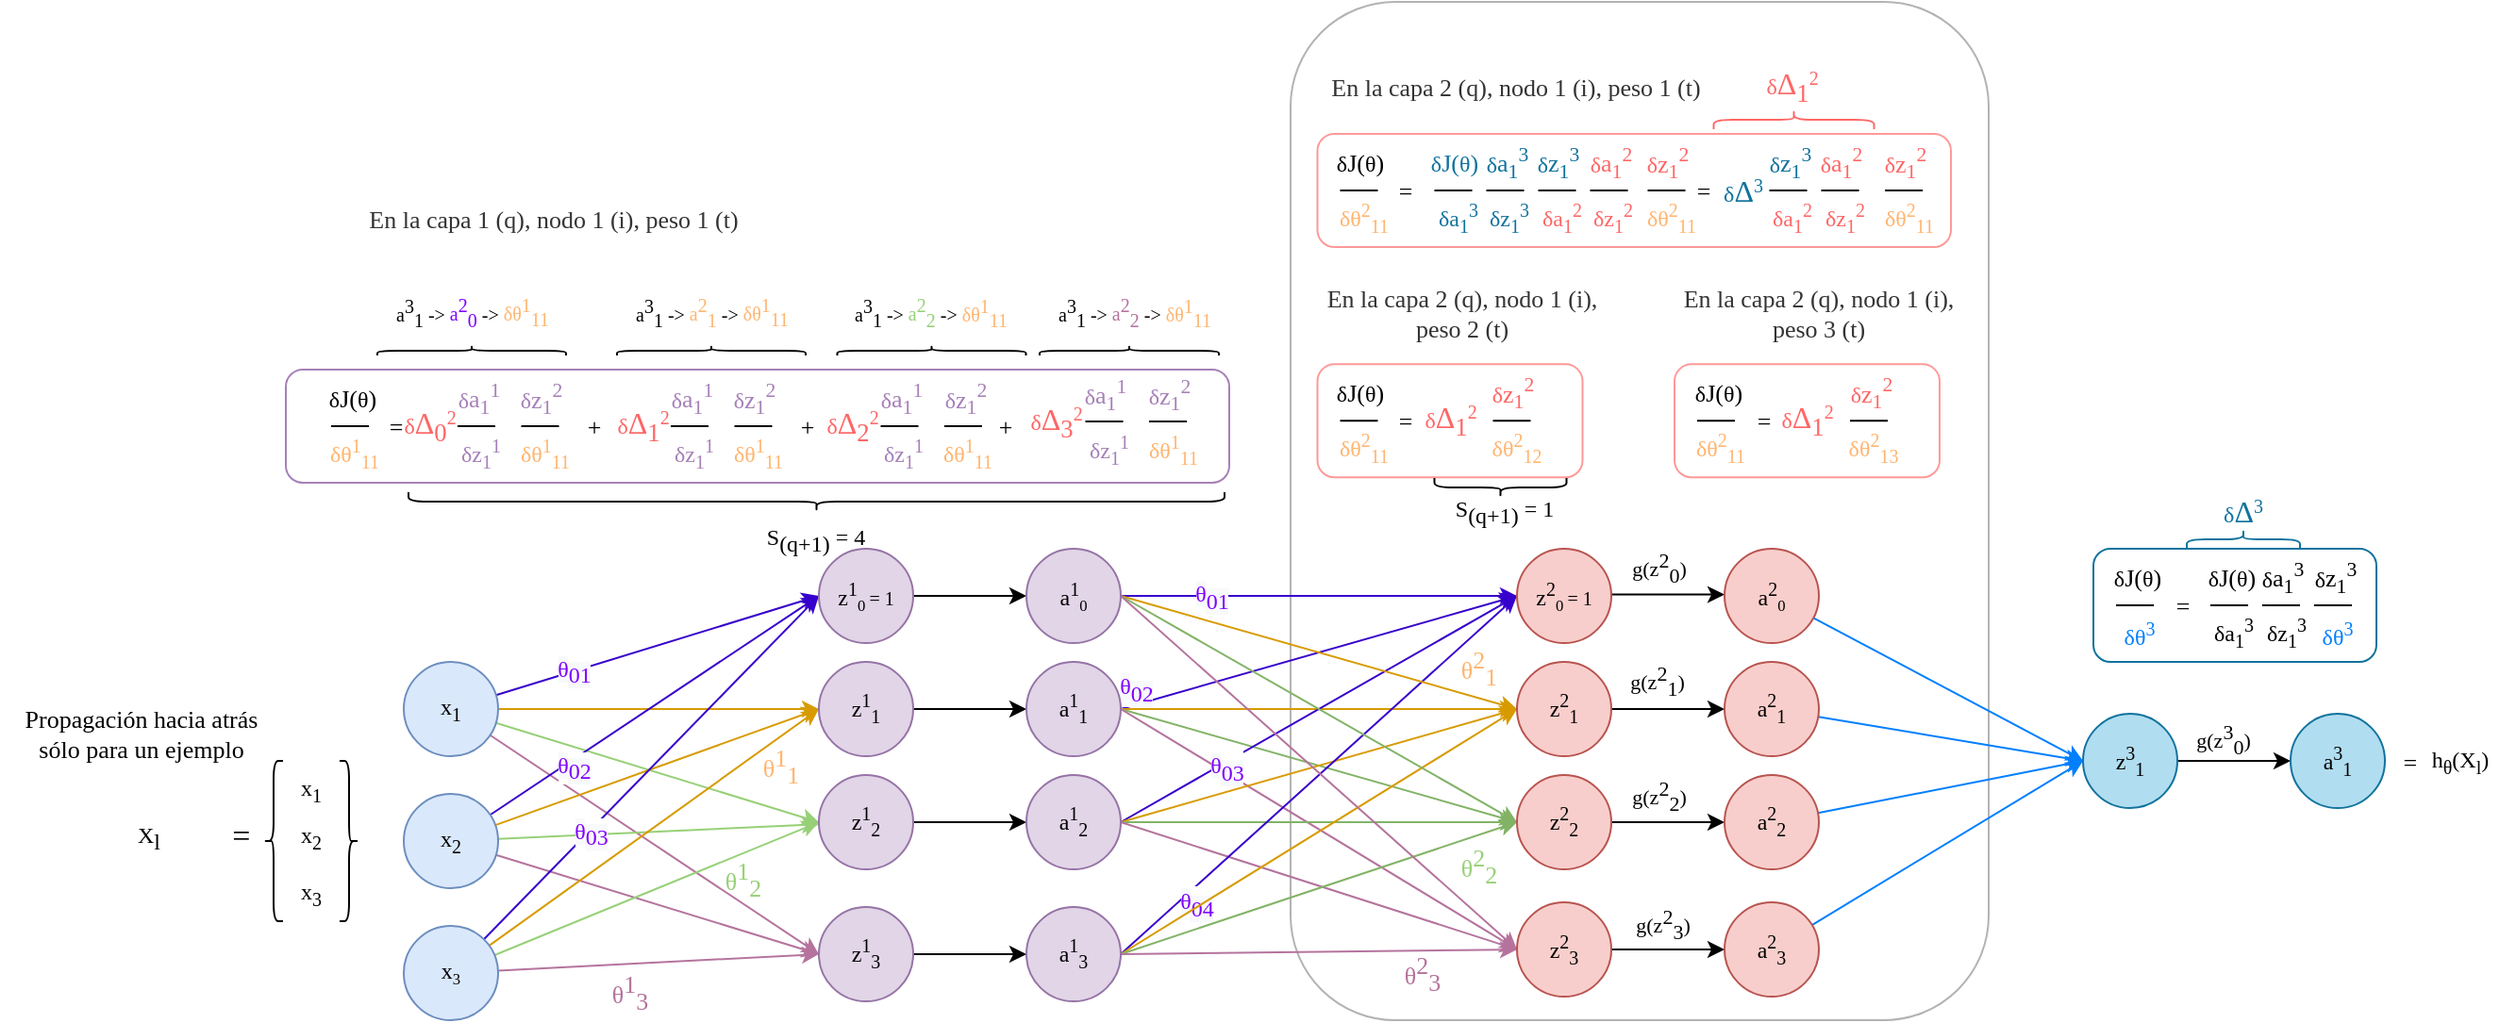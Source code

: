 <mxfile version="17.4.3" type="device"><diagram id="PKvqKrYOPWQLcn9IErmv" name="Page-1"><mxGraphModel dx="2605" dy="2080" grid="1" gridSize="10" guides="1" tooltips="1" connect="1" arrows="1" fold="1" page="1" pageScale="1" pageWidth="827" pageHeight="1169" math="0" shadow="0"><root><mxCell id="0"/><mxCell id="1" parent="0"/><mxCell id="2MldqmGB6cnDpqruOhsN-171" value="" style="rounded=1;whiteSpace=wrap;html=1;labelBackgroundColor=none;fontFamily=Lucida Console;fontSize=13;fontColor=#8F8F8F;strokeColor=#B3B3B3;fillColor=none;" vertex="1" parent="1"><mxGeometry x="610" y="-150" width="370" height="540" as="geometry"/></mxCell><mxCell id="XyQh4mDAzlpKuKdFP7SK-7" style="rounded=0;orthogonalLoop=1;jettySize=auto;html=1;entryX=0;entryY=0.5;entryDx=0;entryDy=0;fontFamily=Lucida Console;fillColor=#ffe6cc;strokeColor=#d79b00;" parent="1" source="XyQh4mDAzlpKuKdFP7SK-1" target="XyQh4mDAzlpKuKdFP7SK-6" edge="1"><mxGeometry relative="1" as="geometry"/></mxCell><mxCell id="XyQh4mDAzlpKuKdFP7SK-15" style="edgeStyle=none;rounded=0;orthogonalLoop=1;jettySize=auto;html=1;entryX=0;entryY=0.5;entryDx=0;entryDy=0;fontFamily=Lucida Console;fillColor=#e1d5e7;strokeColor=#97D077;" parent="1" source="XyQh4mDAzlpKuKdFP7SK-1" target="XyQh4mDAzlpKuKdFP7SK-13" edge="1"><mxGeometry relative="1" as="geometry"/></mxCell><mxCell id="XyQh4mDAzlpKuKdFP7SK-19" style="edgeStyle=none;rounded=0;orthogonalLoop=1;jettySize=auto;html=1;entryX=0;entryY=0.5;entryDx=0;entryDy=0;fontFamily=Lucida Console;fillColor=#f5f5f5;strokeColor=#B5739D;" parent="1" source="XyQh4mDAzlpKuKdFP7SK-1" target="XyQh4mDAzlpKuKdFP7SK-14" edge="1"><mxGeometry relative="1" as="geometry"/></mxCell><mxCell id="XyQh4mDAzlpKuKdFP7SK-44" style="edgeStyle=none;rounded=0;orthogonalLoop=1;jettySize=auto;html=1;fontFamily=Lucida Console;fontSize=17;fontColor=#FFF4C3;strokeColor=#3700CC;entryX=0;entryY=0.5;entryDx=0;entryDy=0;fillColor=#6a00ff;" parent="1" source="XyQh4mDAzlpKuKdFP7SK-1" target="XyQh4mDAzlpKuKdFP7SK-21" edge="1"><mxGeometry relative="1" as="geometry"/></mxCell><mxCell id="XyQh4mDAzlpKuKdFP7SK-49" value="&lt;span style=&quot;background-color: rgb(248 , 249 , 250)&quot;&gt;θ&lt;/span&gt;&lt;sub style=&quot;background-color: rgb(248 , 249 , 250) ; font-size: 12px&quot;&gt;01&lt;/sub&gt;" style="edgeLabel;html=1;align=center;verticalAlign=middle;resizable=0;points=[];fontSize=12;fontFamily=Lucida Console;fontColor=#7F00FF;" parent="XyQh4mDAzlpKuKdFP7SK-44" vertex="1" connectable="0"><mxGeometry x="-0.138" relative="1" as="geometry"><mxPoint x="-33" y="10" as="offset"/></mxGeometry></mxCell><mxCell id="XyQh4mDAzlpKuKdFP7SK-1" value="x&lt;sub&gt;1&lt;/sub&gt;" style="ellipse;whiteSpace=wrap;html=1;aspect=fixed;fillColor=#dae8fc;strokeColor=#6c8ebf;fontFamily=Lucida Console;" parent="1" vertex="1"><mxGeometry x="140" y="200" width="50" height="50" as="geometry"/></mxCell><mxCell id="XyQh4mDAzlpKuKdFP7SK-8" style="edgeStyle=none;rounded=0;orthogonalLoop=1;jettySize=auto;html=1;entryX=0;entryY=0.5;entryDx=0;entryDy=0;fontFamily=Lucida Console;fillColor=#ffe6cc;strokeColor=#d79b00;" parent="1" source="XyQh4mDAzlpKuKdFP7SK-3" target="XyQh4mDAzlpKuKdFP7SK-6" edge="1"><mxGeometry relative="1" as="geometry"/></mxCell><mxCell id="XyQh4mDAzlpKuKdFP7SK-16" style="edgeStyle=none;rounded=0;orthogonalLoop=1;jettySize=auto;html=1;fontFamily=Lucida Console;fillColor=#e1d5e7;strokeColor=#97D077;" parent="1" source="XyQh4mDAzlpKuKdFP7SK-3" target="XyQh4mDAzlpKuKdFP7SK-13" edge="1"><mxGeometry relative="1" as="geometry"/></mxCell><mxCell id="XyQh4mDAzlpKuKdFP7SK-17" style="edgeStyle=none;rounded=0;orthogonalLoop=1;jettySize=auto;html=1;entryX=0;entryY=0.5;entryDx=0;entryDy=0;fontFamily=Lucida Console;fillColor=#f5f5f5;strokeColor=#B5739D;" parent="1" source="XyQh4mDAzlpKuKdFP7SK-3" target="XyQh4mDAzlpKuKdFP7SK-14" edge="1"><mxGeometry relative="1" as="geometry"/></mxCell><mxCell id="XyQh4mDAzlpKuKdFP7SK-45" style="edgeStyle=none;rounded=0;orthogonalLoop=1;jettySize=auto;html=1;entryX=0;entryY=0.5;entryDx=0;entryDy=0;fontFamily=Lucida Console;fontSize=17;fontColor=#FFF4C3;strokeColor=#3700CC;fillColor=#6a00ff;" parent="1" source="XyQh4mDAzlpKuKdFP7SK-3" target="XyQh4mDAzlpKuKdFP7SK-21" edge="1"><mxGeometry relative="1" as="geometry"/></mxCell><mxCell id="XyQh4mDAzlpKuKdFP7SK-51" value="&lt;span style=&quot;background-color: rgb(248 , 249 , 250)&quot;&gt;θ&lt;/span&gt;&lt;sub style=&quot;background-color: rgb(248 , 249 , 250) ; font-size: 12px&quot;&gt;02&lt;/sub&gt;" style="edgeLabel;html=1;align=center;verticalAlign=middle;resizable=0;points=[];fontSize=12;fontFamily=Lucida Console;fontColor=#7F00FF;" parent="XyQh4mDAzlpKuKdFP7SK-45" vertex="1" connectable="0"><mxGeometry x="0.067" y="-1" relative="1" as="geometry"><mxPoint x="-49" y="36" as="offset"/></mxGeometry></mxCell><mxCell id="XyQh4mDAzlpKuKdFP7SK-3" value="x&lt;sub&gt;2&lt;/sub&gt;" style="ellipse;whiteSpace=wrap;html=1;aspect=fixed;fillColor=#dae8fc;strokeColor=#6c8ebf;fontFamily=Lucida Console;" parent="1" vertex="1"><mxGeometry x="140" y="270" width="50" height="50" as="geometry"/></mxCell><mxCell id="XyQh4mDAzlpKuKdFP7SK-9" style="edgeStyle=none;rounded=0;orthogonalLoop=1;jettySize=auto;html=1;entryX=0;entryY=0.5;entryDx=0;entryDy=0;fontFamily=Lucida Console;fillColor=#ffe6cc;strokeColor=#d79b00;" parent="1" source="XyQh4mDAzlpKuKdFP7SK-4" target="XyQh4mDAzlpKuKdFP7SK-6" edge="1"><mxGeometry relative="1" as="geometry"/></mxCell><mxCell id="XyQh4mDAzlpKuKdFP7SK-18" style="edgeStyle=none;rounded=0;orthogonalLoop=1;jettySize=auto;html=1;entryX=0;entryY=0.5;entryDx=0;entryDy=0;fontFamily=Lucida Console;fillColor=#e1d5e7;strokeColor=#97D077;" parent="1" source="XyQh4mDAzlpKuKdFP7SK-4" target="XyQh4mDAzlpKuKdFP7SK-13" edge="1"><mxGeometry relative="1" as="geometry"/></mxCell><mxCell id="XyQh4mDAzlpKuKdFP7SK-20" style="edgeStyle=none;rounded=0;orthogonalLoop=1;jettySize=auto;html=1;entryX=0;entryY=0.5;entryDx=0;entryDy=0;fontFamily=Lucida Console;fillColor=#f5f5f5;strokeColor=#B5739D;" parent="1" source="XyQh4mDAzlpKuKdFP7SK-4" target="XyQh4mDAzlpKuKdFP7SK-14" edge="1"><mxGeometry relative="1" as="geometry"/></mxCell><mxCell id="XyQh4mDAzlpKuKdFP7SK-46" style="edgeStyle=none;rounded=0;orthogonalLoop=1;jettySize=auto;html=1;entryX=0;entryY=0.5;entryDx=0;entryDy=0;fontFamily=Lucida Console;fontSize=17;fontColor=#FFF4C3;strokeColor=#3700CC;fillColor=#6a00ff;" parent="1" source="XyQh4mDAzlpKuKdFP7SK-4" target="XyQh4mDAzlpKuKdFP7SK-21" edge="1"><mxGeometry relative="1" as="geometry"/></mxCell><mxCell id="XyQh4mDAzlpKuKdFP7SK-52" value="&lt;span style=&quot;background-color: rgb(248 , 249 , 250)&quot;&gt;θ&lt;/span&gt;&lt;sub style=&quot;background-color: rgb(248 , 249 , 250) ; font-size: 12px&quot;&gt;03&lt;/sub&gt;" style="edgeLabel;html=1;align=center;verticalAlign=middle;resizable=0;points=[];fontSize=12;fontFamily=Lucida Console;fontColor=#7F00FF;" parent="XyQh4mDAzlpKuKdFP7SK-46" vertex="1" connectable="0"><mxGeometry x="0.065" y="-2" relative="1" as="geometry"><mxPoint x="-40" y="39" as="offset"/></mxGeometry></mxCell><mxCell id="XyQh4mDAzlpKuKdFP7SK-4" value="x&lt;span style=&quot;font-size: 10px&quot;&gt;&lt;sub&gt;3&lt;/sub&gt;&lt;/span&gt;" style="ellipse;whiteSpace=wrap;html=1;aspect=fixed;fillColor=#dae8fc;strokeColor=#6c8ebf;fontFamily=Lucida Console;" parent="1" vertex="1"><mxGeometry x="140" y="340" width="50" height="50" as="geometry"/></mxCell><mxCell id="XyQh4mDAzlpKuKdFP7SK-87" style="edgeStyle=none;rounded=0;orthogonalLoop=1;jettySize=auto;html=1;entryX=0;entryY=0.5;entryDx=0;entryDy=0;fontFamily=Lucida Console;fontSize=13;fontColor=#7F00FF;strokeColor=#3700CC;fillColor=#6a00ff;exitX=1;exitY=0.5;exitDx=0;exitDy=0;" parent="1" source="XyQh4mDAzlpKuKdFP7SK-125" target="XyQh4mDAzlpKuKdFP7SK-59" edge="1"><mxGeometry relative="1" as="geometry"><mxPoint x="490" y="200" as="sourcePoint"/></mxGeometry></mxCell><mxCell id="XyQh4mDAzlpKuKdFP7SK-108" value="&lt;span style=&quot;font-size: 12px ; background-color: rgb(248 , 249 , 250)&quot;&gt;θ&lt;/span&gt;&lt;sub style=&quot;background-color: rgb(248 , 249 , 250) ; font-size: 12px&quot;&gt;02&lt;/sub&gt;" style="edgeLabel;html=1;align=center;verticalAlign=middle;resizable=0;points=[];fontSize=13;fontFamily=Lucida Console;fontColor=#7F00FF;" parent="XyQh4mDAzlpKuKdFP7SK-87" vertex="1" connectable="0"><mxGeometry x="0.193" y="1" relative="1" as="geometry"><mxPoint x="-117" y="26" as="offset"/></mxGeometry></mxCell><mxCell id="XyQh4mDAzlpKuKdFP7SK-91" style="edgeStyle=none;rounded=0;orthogonalLoop=1;jettySize=auto;html=1;entryX=0;entryY=0.5;entryDx=0;entryDy=0;fontFamily=Lucida Console;fontSize=13;fontColor=#7F00FF;strokeColor=#d79b00;fillColor=#ffe6cc;exitX=1;exitY=0.5;exitDx=0;exitDy=0;" parent="1" source="XyQh4mDAzlpKuKdFP7SK-125" target="XyQh4mDAzlpKuKdFP7SK-56" edge="1"><mxGeometry relative="1" as="geometry"><mxPoint x="510" y="220" as="sourcePoint"/></mxGeometry></mxCell><mxCell id="XyQh4mDAzlpKuKdFP7SK-96" style="edgeStyle=none;rounded=0;orthogonalLoop=1;jettySize=auto;html=1;entryX=0;entryY=0.5;entryDx=0;entryDy=0;fontFamily=Lucida Console;fontSize=13;fontColor=#7F00FF;strokeColor=#82b366;fillColor=#d5e8d4;exitX=1;exitY=0.5;exitDx=0;exitDy=0;" parent="1" source="XyQh4mDAzlpKuKdFP7SK-125" target="XyQh4mDAzlpKuKdFP7SK-57" edge="1"><mxGeometry relative="1" as="geometry"><mxPoint x="510" y="240" as="sourcePoint"/></mxGeometry></mxCell><mxCell id="XyQh4mDAzlpKuKdFP7SK-102" style="edgeStyle=none;rounded=0;orthogonalLoop=1;jettySize=auto;html=1;entryX=0;entryY=0.5;entryDx=0;entryDy=0;fontFamily=Lucida Console;fontSize=13;fontColor=#7F00FF;strokeColor=#B5739D;exitX=1;exitY=0.5;exitDx=0;exitDy=0;" parent="1" source="XyQh4mDAzlpKuKdFP7SK-125" target="XyQh4mDAzlpKuKdFP7SK-58" edge="1"><mxGeometry relative="1" as="geometry"><mxPoint x="480" y="240" as="sourcePoint"/></mxGeometry></mxCell><mxCell id="XyQh4mDAzlpKuKdFP7SK-130" style="edgeStyle=none;rounded=0;orthogonalLoop=1;jettySize=auto;html=1;entryX=0;entryY=0.5;entryDx=0;entryDy=0;fontFamily=Lucida Console;fontSize=13;fontColor=#000000;strokeColor=#000000;" parent="1" source="XyQh4mDAzlpKuKdFP7SK-6" target="XyQh4mDAzlpKuKdFP7SK-125" edge="1"><mxGeometry relative="1" as="geometry"/></mxCell><mxCell id="XyQh4mDAzlpKuKdFP7SK-6" value="z&lt;sup&gt;1&lt;/sup&gt;&lt;sub&gt;1&lt;/sub&gt;" style="ellipse;whiteSpace=wrap;html=1;aspect=fixed;fontFamily=Lucida Console;fillColor=#e1d5e7;strokeColor=#9673a6;" parent="1" vertex="1"><mxGeometry x="360" y="200" width="50" height="50" as="geometry"/></mxCell><mxCell id="XyQh4mDAzlpKuKdFP7SK-12" value="h&lt;sub&gt;θ&lt;/sub&gt;(X&lt;sub&gt;l&lt;/sub&gt;)" style="text;html=1;strokeColor=none;fillColor=none;align=center;verticalAlign=middle;whiteSpace=wrap;rounded=0;fontFamily=Lucida Console;" parent="1" vertex="1"><mxGeometry x="1210" y="237.5" width="40" height="30" as="geometry"/></mxCell><mxCell id="XyQh4mDAzlpKuKdFP7SK-88" style="edgeStyle=none;rounded=0;orthogonalLoop=1;jettySize=auto;html=1;entryX=0;entryY=0.5;entryDx=0;entryDy=0;fontFamily=Lucida Console;fontSize=13;fontColor=#7F00FF;strokeColor=#3700CC;fillColor=#6a00ff;exitX=1;exitY=0.5;exitDx=0;exitDy=0;" parent="1" source="XyQh4mDAzlpKuKdFP7SK-126" target="XyQh4mDAzlpKuKdFP7SK-59" edge="1"><mxGeometry relative="1" as="geometry"><mxPoint x="520" y="260" as="sourcePoint"/></mxGeometry></mxCell><mxCell id="XyQh4mDAzlpKuKdFP7SK-109" value="&lt;span style=&quot;font-size: 12px ; background-color: rgb(248 , 249 , 250)&quot;&gt;θ&lt;/span&gt;&lt;sub style=&quot;background-color: rgb(248 , 249 , 250) ; font-size: 12px&quot;&gt;03&lt;/sub&gt;" style="edgeLabel;html=1;align=center;verticalAlign=middle;resizable=0;points=[];fontSize=13;fontFamily=Lucida Console;fontColor=#7F00FF;" parent="XyQh4mDAzlpKuKdFP7SK-88" vertex="1" connectable="0"><mxGeometry x="0.447" y="-1" relative="1" as="geometry"><mxPoint x="-97" y="57" as="offset"/></mxGeometry></mxCell><mxCell id="XyQh4mDAzlpKuKdFP7SK-92" style="edgeStyle=none;rounded=0;orthogonalLoop=1;jettySize=auto;html=1;entryX=0;entryY=0.5;entryDx=0;entryDy=0;fontFamily=Lucida Console;fontSize=13;fontColor=#7F00FF;strokeColor=#d79b00;fillColor=#ffe6cc;exitX=1;exitY=0.5;exitDx=0;exitDy=0;" parent="1" source="XyQh4mDAzlpKuKdFP7SK-126" target="XyQh4mDAzlpKuKdFP7SK-56" edge="1"><mxGeometry relative="1" as="geometry"><mxPoint x="530" y="270" as="sourcePoint"/></mxGeometry></mxCell><mxCell id="XyQh4mDAzlpKuKdFP7SK-98" style="edgeStyle=none;rounded=0;orthogonalLoop=1;jettySize=auto;html=1;fontFamily=Lucida Console;fontSize=13;fontColor=#7F00FF;strokeColor=#82b366;fillColor=#d5e8d4;exitX=1;exitY=0.5;exitDx=0;exitDy=0;" parent="1" source="XyQh4mDAzlpKuKdFP7SK-126" target="XyQh4mDAzlpKuKdFP7SK-57" edge="1"><mxGeometry relative="1" as="geometry"><mxPoint x="520" y="285" as="sourcePoint"/></mxGeometry></mxCell><mxCell id="XyQh4mDAzlpKuKdFP7SK-103" style="edgeStyle=none;rounded=0;orthogonalLoop=1;jettySize=auto;html=1;entryX=0;entryY=0.5;entryDx=0;entryDy=0;fontFamily=Lucida Console;fontSize=13;fontColor=#7F00FF;strokeColor=#B5739D;exitX=1;exitY=0.5;exitDx=0;exitDy=0;" parent="1" source="XyQh4mDAzlpKuKdFP7SK-126" target="XyQh4mDAzlpKuKdFP7SK-58" edge="1"><mxGeometry relative="1" as="geometry"><mxPoint x="520" y="300" as="sourcePoint"/></mxGeometry></mxCell><mxCell id="XyQh4mDAzlpKuKdFP7SK-131" style="edgeStyle=none;rounded=0;orthogonalLoop=1;jettySize=auto;html=1;entryX=0;entryY=0.5;entryDx=0;entryDy=0;fontFamily=Lucida Console;fontSize=13;fontColor=#000000;strokeColor=#000000;" parent="1" source="XyQh4mDAzlpKuKdFP7SK-13" target="XyQh4mDAzlpKuKdFP7SK-126" edge="1"><mxGeometry relative="1" as="geometry"/></mxCell><mxCell id="XyQh4mDAzlpKuKdFP7SK-13" value="z&lt;sup&gt;1&lt;/sup&gt;&lt;sub&gt;2&lt;/sub&gt;" style="ellipse;whiteSpace=wrap;html=1;aspect=fixed;fontFamily=Lucida Console;fillColor=#e1d5e7;strokeColor=#9673a6;" parent="1" vertex="1"><mxGeometry x="360" y="260" width="50" height="50" as="geometry"/></mxCell><mxCell id="XyQh4mDAzlpKuKdFP7SK-89" style="edgeStyle=none;rounded=0;orthogonalLoop=1;jettySize=auto;html=1;entryX=0;entryY=0.5;entryDx=0;entryDy=0;fontFamily=Lucida Console;fontSize=13;fontColor=#7F00FF;strokeColor=#3700CC;fillColor=#6a00ff;exitX=1;exitY=0.5;exitDx=0;exitDy=0;" parent="1" source="XyQh4mDAzlpKuKdFP7SK-127" target="XyQh4mDAzlpKuKdFP7SK-59" edge="1"><mxGeometry relative="1" as="geometry"><mxPoint x="470" y="310" as="sourcePoint"/></mxGeometry></mxCell><mxCell id="XyQh4mDAzlpKuKdFP7SK-110" value="&lt;span style=&quot;font-size: 12px ; background-color: rgb(248 , 249 , 250)&quot;&gt;θ&lt;/span&gt;&lt;sub style=&quot;background-color: rgb(248 , 249 , 250) ; font-size: 12px&quot;&gt;04&lt;/sub&gt;" style="edgeLabel;html=1;align=center;verticalAlign=middle;resizable=0;points=[];fontSize=13;fontFamily=Lucida Console;fontColor=#7F00FF;" parent="XyQh4mDAzlpKuKdFP7SK-89" vertex="1" connectable="0"><mxGeometry x="0.284" y="-1" relative="1" as="geometry"><mxPoint x="-96" y="94" as="offset"/></mxGeometry></mxCell><mxCell id="XyQh4mDAzlpKuKdFP7SK-93" style="edgeStyle=none;rounded=0;orthogonalLoop=1;jettySize=auto;html=1;entryX=0;entryY=0.5;entryDx=0;entryDy=0;fontFamily=Lucida Console;fontSize=13;fontColor=#7F00FF;strokeColor=#d79b00;fillColor=#ffe6cc;exitX=1;exitY=0.5;exitDx=0;exitDy=0;" parent="1" source="XyQh4mDAzlpKuKdFP7SK-127" target="XyQh4mDAzlpKuKdFP7SK-56" edge="1"><mxGeometry relative="1" as="geometry"><mxPoint x="510" y="310" as="sourcePoint"/></mxGeometry></mxCell><mxCell id="XyQh4mDAzlpKuKdFP7SK-99" style="edgeStyle=none;rounded=0;orthogonalLoop=1;jettySize=auto;html=1;entryX=0;entryY=0.5;entryDx=0;entryDy=0;fontFamily=Lucida Console;fontSize=13;fontColor=#7F00FF;strokeColor=#82b366;fillColor=#d5e8d4;exitX=1;exitY=0.5;exitDx=0;exitDy=0;" parent="1" source="XyQh4mDAzlpKuKdFP7SK-127" target="XyQh4mDAzlpKuKdFP7SK-57" edge="1"><mxGeometry relative="1" as="geometry"><mxPoint x="510" y="320" as="sourcePoint"/></mxGeometry></mxCell><mxCell id="XyQh4mDAzlpKuKdFP7SK-104" style="edgeStyle=none;rounded=0;orthogonalLoop=1;jettySize=auto;html=1;entryX=0;entryY=0.5;entryDx=0;entryDy=0;fontFamily=Lucida Console;fontSize=13;fontColor=#7F00FF;strokeColor=#B5739D;exitX=1;exitY=0.5;exitDx=0;exitDy=0;" parent="1" source="XyQh4mDAzlpKuKdFP7SK-127" target="XyQh4mDAzlpKuKdFP7SK-58" edge="1"><mxGeometry relative="1" as="geometry"><mxPoint x="530" y="340" as="sourcePoint"/></mxGeometry></mxCell><mxCell id="XyQh4mDAzlpKuKdFP7SK-132" style="edgeStyle=none;rounded=0;orthogonalLoop=1;jettySize=auto;html=1;entryX=0;entryY=0.5;entryDx=0;entryDy=0;fontFamily=Lucida Console;fontSize=13;fontColor=#000000;strokeColor=#000000;" parent="1" source="XyQh4mDAzlpKuKdFP7SK-14" target="XyQh4mDAzlpKuKdFP7SK-127" edge="1"><mxGeometry relative="1" as="geometry"/></mxCell><mxCell id="XyQh4mDAzlpKuKdFP7SK-14" value="z&lt;sup&gt;1&lt;/sup&gt;&lt;sub&gt;3&lt;/sub&gt;" style="ellipse;whiteSpace=wrap;html=1;aspect=fixed;fontFamily=Lucida Console;fillColor=#e1d5e7;strokeColor=#9673a6;" parent="1" vertex="1"><mxGeometry x="360" y="330" width="50" height="50" as="geometry"/></mxCell><mxCell id="XyQh4mDAzlpKuKdFP7SK-68" style="edgeStyle=none;rounded=0;orthogonalLoop=1;jettySize=auto;html=1;entryX=0;entryY=0.5;entryDx=0;entryDy=0;fontFamily=Lucida Console;fontSize=13;fontColor=#000000;strokeColor=#3700CC;fillColor=#6a00ff;exitX=1;exitY=0.5;exitDx=0;exitDy=0;" parent="1" source="XyQh4mDAzlpKuKdFP7SK-128" target="XyQh4mDAzlpKuKdFP7SK-59" edge="1"><mxGeometry relative="1" as="geometry"><mxPoint x="490" y="155" as="sourcePoint"/></mxGeometry></mxCell><mxCell id="XyQh4mDAzlpKuKdFP7SK-107" value="&lt;span style=&quot;font-size: 12px ; background-color: rgb(248 , 249 , 250)&quot;&gt;θ&lt;/span&gt;&lt;sub style=&quot;background-color: rgb(248 , 249 , 250) ; font-size: 12px&quot;&gt;01&lt;/sub&gt;" style="edgeLabel;html=1;align=center;verticalAlign=middle;resizable=0;points=[];fontSize=13;fontFamily=Lucida Console;fontColor=#7F00FF;" parent="XyQh4mDAzlpKuKdFP7SK-68" vertex="1" connectable="0"><mxGeometry x="0.055" y="2" relative="1" as="geometry"><mxPoint x="-63" y="2" as="offset"/></mxGeometry></mxCell><mxCell id="XyQh4mDAzlpKuKdFP7SK-90" style="edgeStyle=none;rounded=0;orthogonalLoop=1;jettySize=auto;html=1;entryX=0;entryY=0.5;entryDx=0;entryDy=0;fontFamily=Lucida Console;fontSize=13;fontColor=#7F00FF;strokeColor=#d79b00;fillColor=#ffe6cc;exitX=1;exitY=0.5;exitDx=0;exitDy=0;" parent="1" source="XyQh4mDAzlpKuKdFP7SK-128" target="XyQh4mDAzlpKuKdFP7SK-56" edge="1"><mxGeometry relative="1" as="geometry"><mxPoint x="460" y="160" as="sourcePoint"/></mxGeometry></mxCell><mxCell id="XyQh4mDAzlpKuKdFP7SK-95" style="edgeStyle=none;rounded=0;orthogonalLoop=1;jettySize=auto;html=1;entryX=0;entryY=0.5;entryDx=0;entryDy=0;fontFamily=Lucida Console;fontSize=13;fontColor=#7F00FF;strokeColor=#82b366;fillColor=#d5e8d4;exitX=1;exitY=0.5;exitDx=0;exitDy=0;" parent="1" source="XyQh4mDAzlpKuKdFP7SK-128" target="XyQh4mDAzlpKuKdFP7SK-57" edge="1"><mxGeometry relative="1" as="geometry"><mxPoint x="450" y="180" as="sourcePoint"/></mxGeometry></mxCell><mxCell id="XyQh4mDAzlpKuKdFP7SK-101" style="edgeStyle=none;rounded=0;orthogonalLoop=1;jettySize=auto;html=1;entryX=0;entryY=0.5;entryDx=0;entryDy=0;fontFamily=Lucida Console;fontSize=13;fontColor=#7F00FF;strokeColor=#B5739D;exitX=1;exitY=0.5;exitDx=0;exitDy=0;" parent="1" source="XyQh4mDAzlpKuKdFP7SK-128" target="XyQh4mDAzlpKuKdFP7SK-58" edge="1"><mxGeometry relative="1" as="geometry"><mxPoint x="450" y="190" as="sourcePoint"/></mxGeometry></mxCell><mxCell id="XyQh4mDAzlpKuKdFP7SK-129" style="edgeStyle=none;rounded=0;orthogonalLoop=1;jettySize=auto;html=1;entryX=0;entryY=0.5;entryDx=0;entryDy=0;fontFamily=Lucida Console;fontSize=13;fontColor=#000000;strokeColor=#000000;" parent="1" source="XyQh4mDAzlpKuKdFP7SK-21" target="XyQh4mDAzlpKuKdFP7SK-128" edge="1"><mxGeometry relative="1" as="geometry"/></mxCell><mxCell id="XyQh4mDAzlpKuKdFP7SK-21" value="z&lt;sup&gt;1&lt;/sup&gt;&lt;span style=&quot;font-size: 10px ; line-height: 1.2&quot;&gt;&lt;sub&gt;0 &lt;/sub&gt;= 1&lt;/span&gt;" style="ellipse;whiteSpace=wrap;html=1;aspect=fixed;fontFamily=Lucida Console;fillColor=#e1d5e7;strokeColor=#9673a6;" parent="1" vertex="1"><mxGeometry x="360" y="140" width="50" height="50" as="geometry"/></mxCell><mxCell id="XyQh4mDAzlpKuKdFP7SK-24" value="&lt;font style=&quot;font-size: 13px;&quot;&gt;θ&lt;sup style=&quot;font-size: 13px;&quot;&gt;1&lt;/sup&gt;&lt;sub style=&quot;font-size: 13px;&quot;&gt;2&lt;/sub&gt;&lt;/font&gt;" style="text;html=1;strokeColor=none;fillColor=none;align=center;verticalAlign=middle;whiteSpace=wrap;rounded=0;fontFamily=Lucida Console;fontColor=#97D077;fontSize=13;" parent="1" vertex="1"><mxGeometry x="290" y="300" width="60" height="30" as="geometry"/></mxCell><mxCell id="XyQh4mDAzlpKuKdFP7SK-25" value="&lt;font style=&quot;font-size: 13px;&quot;&gt;θ&lt;sup style=&quot;font-size: 13px;&quot;&gt;1&lt;/sup&gt;&lt;sub style=&quot;font-size: 13px;&quot;&gt;3&lt;/sub&gt;&lt;/font&gt;" style="text;html=1;strokeColor=none;fillColor=none;align=center;verticalAlign=middle;whiteSpace=wrap;rounded=0;fontFamily=Lucida Console;fontColor=#B5739D;fontSize=13;" parent="1" vertex="1"><mxGeometry x="230" y="360" width="60" height="30" as="geometry"/></mxCell><mxCell id="XyQh4mDAzlpKuKdFP7SK-53" value="&lt;font style=&quot;font-size: 13px;&quot;&gt;θ&lt;sup style=&quot;font-size: 13px;&quot;&gt;1&lt;/sup&gt;&lt;span style=&quot;font-size: 13px;&quot;&gt;&lt;sub style=&quot;font-size: 13px;&quot;&gt;1&lt;/sub&gt;&lt;/span&gt;&lt;/font&gt;" style="text;html=1;strokeColor=none;fillColor=none;align=center;verticalAlign=middle;whiteSpace=wrap;rounded=0;fontFamily=Lucida Console;fontSize=13;fontColor=#FFB570;" parent="1" vertex="1"><mxGeometry x="330" y="240" width="20" height="30" as="geometry"/></mxCell><mxCell id="XyQh4mDAzlpKuKdFP7SK-146" style="edgeStyle=none;rounded=0;orthogonalLoop=1;jettySize=auto;html=1;fontFamily=Lucida Console;fontSize=11;fontColor=#000000;strokeColor=#000000;" parent="1" source="XyQh4mDAzlpKuKdFP7SK-56" target="XyQh4mDAzlpKuKdFP7SK-141" edge="1"><mxGeometry relative="1" as="geometry"/></mxCell><mxCell id="XyQh4mDAzlpKuKdFP7SK-150" value="g(z&lt;sup style=&quot;font-size: 11px&quot;&gt;2&lt;/sup&gt;&lt;sub style=&quot;font-size: 11px&quot;&gt;1&lt;/sub&gt;)" style="edgeLabel;html=1;align=center;verticalAlign=middle;resizable=0;points=[];fontSize=11;fontFamily=Lucida Console;fontColor=#000000;" parent="XyQh4mDAzlpKuKdFP7SK-146" vertex="1" connectable="0"><mxGeometry x="-0.219" y="2" relative="1" as="geometry"><mxPoint y="-13" as="offset"/></mxGeometry></mxCell><mxCell id="XyQh4mDAzlpKuKdFP7SK-56" value="z&lt;sup&gt;2&lt;/sup&gt;&lt;sub&gt;1&lt;/sub&gt;" style="ellipse;whiteSpace=wrap;html=1;aspect=fixed;fontFamily=Lucida Console;fillColor=#f8cecc;strokeColor=#b85450;" parent="1" vertex="1"><mxGeometry x="730" y="200" width="50" height="50" as="geometry"/></mxCell><mxCell id="XyQh4mDAzlpKuKdFP7SK-147" style="edgeStyle=none;rounded=0;orthogonalLoop=1;jettySize=auto;html=1;fontFamily=Lucida Console;fontSize=11;fontColor=#000000;strokeColor=#000000;" parent="1" source="XyQh4mDAzlpKuKdFP7SK-57" target="XyQh4mDAzlpKuKdFP7SK-142" edge="1"><mxGeometry relative="1" as="geometry"/></mxCell><mxCell id="XyQh4mDAzlpKuKdFP7SK-151" value="g(z&lt;sup style=&quot;font-size: 11px&quot;&gt;2&lt;/sup&gt;&lt;sub style=&quot;font-size: 11px&quot;&gt;2&lt;/sub&gt;)" style="edgeLabel;html=1;align=center;verticalAlign=middle;resizable=0;points=[];fontSize=11;fontFamily=Lucida Console;fontColor=#000000;" parent="XyQh4mDAzlpKuKdFP7SK-147" vertex="1" connectable="0"><mxGeometry x="-0.257" relative="1" as="geometry"><mxPoint x="2" y="-14" as="offset"/></mxGeometry></mxCell><mxCell id="XyQh4mDAzlpKuKdFP7SK-57" value="z&lt;sup&gt;2&lt;/sup&gt;&lt;sub&gt;2&lt;/sub&gt;" style="ellipse;whiteSpace=wrap;html=1;aspect=fixed;fontFamily=Lucida Console;fillColor=#f8cecc;strokeColor=#b85450;" parent="1" vertex="1"><mxGeometry x="730" y="260" width="50" height="50" as="geometry"/></mxCell><mxCell id="XyQh4mDAzlpKuKdFP7SK-148" style="edgeStyle=none;rounded=0;orthogonalLoop=1;jettySize=auto;html=1;entryX=0;entryY=0.5;entryDx=0;entryDy=0;fontFamily=Lucida Console;fontSize=11;fontColor=#000000;strokeColor=#000000;" parent="1" source="XyQh4mDAzlpKuKdFP7SK-58" target="XyQh4mDAzlpKuKdFP7SK-143" edge="1"><mxGeometry relative="1" as="geometry"/></mxCell><mxCell id="XyQh4mDAzlpKuKdFP7SK-152" value="g(z&lt;sup style=&quot;font-size: 11px&quot;&gt;2&lt;/sup&gt;&lt;sub style=&quot;font-size: 11px&quot;&gt;3&lt;/sub&gt;)" style="edgeLabel;html=1;align=center;verticalAlign=middle;resizable=0;points=[];fontSize=11;fontFamily=Lucida Console;fontColor=#000000;" parent="XyQh4mDAzlpKuKdFP7SK-148" vertex="1" connectable="0"><mxGeometry x="-0.276" relative="1" as="geometry"><mxPoint x="5" y="-14" as="offset"/></mxGeometry></mxCell><mxCell id="XyQh4mDAzlpKuKdFP7SK-58" value="z&lt;sup&gt;2&lt;/sup&gt;&lt;sub&gt;3&lt;/sub&gt;" style="ellipse;whiteSpace=wrap;html=1;aspect=fixed;fontFamily=Lucida Console;fillColor=#f8cecc;strokeColor=#b85450;" parent="1" vertex="1"><mxGeometry x="730" y="327.5" width="50" height="50" as="geometry"/></mxCell><mxCell id="XyQh4mDAzlpKuKdFP7SK-145" style="edgeStyle=none;rounded=0;orthogonalLoop=1;jettySize=auto;html=1;entryX=0;entryY=0.5;entryDx=0;entryDy=0;fontFamily=Lucida Console;fontSize=11;fontColor=#000000;strokeColor=#000000;" parent="1" edge="1"><mxGeometry relative="1" as="geometry"><mxPoint x="780.0" y="164.31" as="sourcePoint"/><mxPoint x="840.0" y="164.31" as="targetPoint"/></mxGeometry></mxCell><mxCell id="XyQh4mDAzlpKuKdFP7SK-149" value="g(z&lt;sup style=&quot;font-size: 11px&quot;&gt;2&lt;/sup&gt;&lt;sub style=&quot;font-size: 11px&quot;&gt;0&lt;/sub&gt;)" style="edgeLabel;html=1;align=center;verticalAlign=middle;resizable=0;points=[];fontSize=11;fontFamily=Lucida Console;fontColor=#000000;" parent="XyQh4mDAzlpKuKdFP7SK-145" vertex="1" connectable="0"><mxGeometry x="-0.291" relative="1" as="geometry"><mxPoint x="3" y="-15" as="offset"/></mxGeometry></mxCell><mxCell id="XyQh4mDAzlpKuKdFP7SK-59" value="z&lt;sup&gt;2&lt;/sup&gt;&lt;span style=&quot;font-size: 10px ; line-height: 1.2&quot;&gt;&lt;sub&gt;0 &lt;/sub&gt;= 1&lt;/span&gt;" style="ellipse;whiteSpace=wrap;html=1;aspect=fixed;fontFamily=Lucida Console;fillColor=#f8cecc;strokeColor=#b85450;" parent="1" vertex="1"><mxGeometry x="730" y="140" width="50" height="50" as="geometry"/></mxCell><mxCell id="XyQh4mDAzlpKuKdFP7SK-60" value="X&lt;sub style=&quot;font-size: 12px&quot;&gt;l&lt;/sub&gt;" style="text;html=1;strokeColor=none;fillColor=none;align=center;verticalAlign=middle;whiteSpace=wrap;rounded=0;fontFamily=Lucida Console;fontSize=12;fontColor=#000000;" parent="1" vertex="1"><mxGeometry x="-30" y="277.5" width="70" height="30" as="geometry"/></mxCell><mxCell id="XyQh4mDAzlpKuKdFP7SK-61" value="&lt;font color=&quot;#000000&quot;&gt;=&amp;nbsp;&lt;/font&gt;" style="text;html=1;strokeColor=none;fillColor=none;align=center;verticalAlign=middle;whiteSpace=wrap;rounded=0;fontFamily=Lucida Console;fontSize=17;fontColor=#B5739D;" parent="1" vertex="1"><mxGeometry x="46" y="277.5" width="20" height="30" as="geometry"/></mxCell><mxCell id="XyQh4mDAzlpKuKdFP7SK-62" value="" style="shape=curlyBracket;whiteSpace=wrap;html=1;rounded=1;fontFamily=Lucida Console;fontSize=17;fontColor=#000000;" parent="1" vertex="1"><mxGeometry x="66" y="252.5" width="10" height="85" as="geometry"/></mxCell><mxCell id="XyQh4mDAzlpKuKdFP7SK-64" value="x&lt;sub&gt;1&lt;/sub&gt;" style="text;html=1;strokeColor=none;fillColor=none;align=center;verticalAlign=middle;whiteSpace=wrap;rounded=0;fontFamily=Lucida Console;fontSize=12;fontColor=#000000;" parent="1" vertex="1"><mxGeometry x="76" y="252.5" width="30" height="30" as="geometry"/></mxCell><mxCell id="XyQh4mDAzlpKuKdFP7SK-65" value="x&lt;sub&gt;2&lt;/sub&gt;" style="text;html=1;strokeColor=none;fillColor=none;align=center;verticalAlign=middle;whiteSpace=wrap;rounded=0;fontFamily=Lucida Console;fontSize=12;fontColor=#000000;" parent="1" vertex="1"><mxGeometry x="76" y="277.5" width="30" height="30" as="geometry"/></mxCell><mxCell id="XyQh4mDAzlpKuKdFP7SK-66" value="x&lt;sub&gt;3&lt;/sub&gt;" style="text;html=1;strokeColor=none;fillColor=none;align=center;verticalAlign=middle;whiteSpace=wrap;rounded=0;fontFamily=Lucida Console;fontSize=12;fontColor=#000000;" parent="1" vertex="1"><mxGeometry x="76" y="307.5" width="30" height="30" as="geometry"/></mxCell><mxCell id="XyQh4mDAzlpKuKdFP7SK-67" value="" style="shape=curlyBracket;whiteSpace=wrap;html=1;rounded=1;fontFamily=Lucida Console;fontSize=17;fontColor=#000000;rotation=-180;" parent="1" vertex="1"><mxGeometry x="106" y="252.5" width="10" height="85" as="geometry"/></mxCell><mxCell id="XyQh4mDAzlpKuKdFP7SK-94" value="&lt;font style=&quot;font-size: 13px&quot;&gt;θ&lt;sup style=&quot;font-size: 13px&quot;&gt;2&lt;/sup&gt;&lt;span style=&quot;font-size: 13px&quot;&gt;&lt;sub style=&quot;font-size: 13px&quot;&gt;1&lt;/sub&gt;&lt;/span&gt;&lt;/font&gt;" style="text;html=1;strokeColor=none;fillColor=none;align=center;verticalAlign=middle;whiteSpace=wrap;rounded=0;fontFamily=Lucida Console;fontSize=13;fontColor=#FFB570;" parent="1" vertex="1"><mxGeometry x="700" y="187.5" width="20" height="30" as="geometry"/></mxCell><mxCell id="XyQh4mDAzlpKuKdFP7SK-100" value="&lt;font style=&quot;font-size: 13px&quot;&gt;θ&lt;sup style=&quot;font-size: 13px&quot;&gt;2&lt;/sup&gt;&lt;sub style=&quot;font-size: 13px&quot;&gt;2&lt;/sub&gt;&lt;/font&gt;" style="text;html=1;strokeColor=none;fillColor=none;align=center;verticalAlign=middle;whiteSpace=wrap;rounded=0;fontFamily=Lucida Console;fontColor=#97D077;fontSize=13;" parent="1" vertex="1"><mxGeometry x="690" y="295" width="40" height="25" as="geometry"/></mxCell><mxCell id="XyQh4mDAzlpKuKdFP7SK-105" value="&lt;font style=&quot;font-size: 13px&quot;&gt;θ&lt;sup style=&quot;font-size: 13px&quot;&gt;2&lt;/sup&gt;&lt;sub style=&quot;font-size: 13px&quot;&gt;3&lt;/sub&gt;&lt;/font&gt;" style="text;html=1;strokeColor=none;fillColor=none;align=center;verticalAlign=middle;whiteSpace=wrap;rounded=0;fontFamily=Lucida Console;fontColor=#B5739D;fontSize=13;" parent="1" vertex="1"><mxGeometry x="650" y="350" width="60" height="30" as="geometry"/></mxCell><mxCell id="XyQh4mDAzlpKuKdFP7SK-178" style="edgeStyle=none;rounded=0;orthogonalLoop=1;jettySize=auto;html=1;fontFamily=Lucida Console;fontSize=11;fontColor=#007FFF;strokeColor=#000000;" parent="1" source="XyQh4mDAzlpKuKdFP7SK-113" target="XyQh4mDAzlpKuKdFP7SK-179" edge="1"><mxGeometry relative="1" as="geometry"><mxPoint x="1110" y="252.5" as="targetPoint"/></mxGeometry></mxCell><mxCell id="XyQh4mDAzlpKuKdFP7SK-181" value="&lt;span style=&quot;color: rgb(0 , 0 , 0)&quot;&gt;g(z&lt;/span&gt;&lt;sup style=&quot;color: rgb(0 , 0 , 0) ; font-size: 11px&quot;&gt;3&lt;/sup&gt;&lt;sub style=&quot;color: rgb(0 , 0 , 0) ; font-size: 11px&quot;&gt;0&lt;/sub&gt;&lt;span style=&quot;color: rgb(0 , 0 , 0)&quot;&gt;)&lt;/span&gt;" style="edgeLabel;html=1;align=center;verticalAlign=middle;resizable=0;points=[];fontSize=11;fontFamily=Lucida Console;fontColor=#007FFF;" parent="XyQh4mDAzlpKuKdFP7SK-178" vertex="1" connectable="0"><mxGeometry x="-0.2" y="1" relative="1" as="geometry"><mxPoint y="-11" as="offset"/></mxGeometry></mxCell><mxCell id="XyQh4mDAzlpKuKdFP7SK-113" value="z&lt;sup&gt;3&lt;/sup&gt;&lt;sub&gt;1&lt;/sub&gt;" style="ellipse;whiteSpace=wrap;html=1;aspect=fixed;fontFamily=Lucida Console;fillColor=#b1ddf0;strokeColor=#10739E;" parent="1" vertex="1"><mxGeometry x="1030" y="227.5" width="50" height="50" as="geometry"/></mxCell><mxCell id="XyQh4mDAzlpKuKdFP7SK-120" value="Propagación hacia atrás sólo para un ejemplo" style="text;html=1;strokeColor=none;fillColor=none;align=center;verticalAlign=middle;whiteSpace=wrap;rounded=0;fontFamily=Lucida Console;fontSize=13;fontColor=#000000;" parent="1" vertex="1"><mxGeometry x="-74" y="222.5" width="150" height="30" as="geometry"/></mxCell><mxCell id="XyQh4mDAzlpKuKdFP7SK-125" value="a&lt;sup&gt;1&lt;/sup&gt;&lt;sub&gt;1&lt;/sub&gt;" style="ellipse;whiteSpace=wrap;html=1;aspect=fixed;fontFamily=Lucida Console;fillColor=#e1d5e7;strokeColor=#9673a6;" parent="1" vertex="1"><mxGeometry x="470" y="200" width="50" height="50" as="geometry"/></mxCell><mxCell id="XyQh4mDAzlpKuKdFP7SK-126" value="a&lt;sup&gt;1&lt;/sup&gt;&lt;sub&gt;2&lt;/sub&gt;" style="ellipse;whiteSpace=wrap;html=1;aspect=fixed;fontFamily=Lucida Console;fillColor=#e1d5e7;strokeColor=#9673a6;" parent="1" vertex="1"><mxGeometry x="470" y="260" width="50" height="50" as="geometry"/></mxCell><mxCell id="XyQh4mDAzlpKuKdFP7SK-127" value="a&lt;sup&gt;1&lt;/sup&gt;&lt;sub&gt;3&lt;/sub&gt;" style="ellipse;whiteSpace=wrap;html=1;aspect=fixed;fontFamily=Lucida Console;fillColor=#e1d5e7;strokeColor=#9673a6;" parent="1" vertex="1"><mxGeometry x="470" y="330" width="50" height="50" as="geometry"/></mxCell><mxCell id="XyQh4mDAzlpKuKdFP7SK-128" value="a&lt;sup&gt;1&lt;/sup&gt;&lt;span style=&quot;font-size: 10px ; line-height: 1.2&quot;&gt;&lt;sub&gt;0&lt;/sub&gt;&lt;/span&gt;" style="ellipse;whiteSpace=wrap;html=1;aspect=fixed;fontFamily=Lucida Console;fillColor=#e1d5e7;strokeColor=#9673a6;" parent="1" vertex="1"><mxGeometry x="470" y="140" width="50" height="50" as="geometry"/></mxCell><mxCell id="XyQh4mDAzlpKuKdFP7SK-155" style="edgeStyle=none;rounded=0;orthogonalLoop=1;jettySize=auto;html=1;entryX=0;entryY=0.5;entryDx=0;entryDy=0;fontFamily=Lucida Console;fontSize=11;fontColor=#000000;strokeColor=#007FFF;fillColor=#1ba1e2;" parent="1" source="XyQh4mDAzlpKuKdFP7SK-141" target="XyQh4mDAzlpKuKdFP7SK-113" edge="1"><mxGeometry relative="1" as="geometry"/></mxCell><mxCell id="XyQh4mDAzlpKuKdFP7SK-141" value="a&lt;sup&gt;2&lt;/sup&gt;&lt;sub&gt;1&lt;/sub&gt;" style="ellipse;whiteSpace=wrap;html=1;aspect=fixed;fontFamily=Lucida Console;fillColor=#f8cecc;strokeColor=#b85450;" parent="1" vertex="1"><mxGeometry x="840" y="200" width="50" height="50" as="geometry"/></mxCell><mxCell id="XyQh4mDAzlpKuKdFP7SK-156" style="edgeStyle=none;rounded=0;orthogonalLoop=1;jettySize=auto;html=1;entryX=0;entryY=0.5;entryDx=0;entryDy=0;fontFamily=Lucida Console;fontSize=11;fontColor=#000000;strokeColor=#007FFF;fillColor=#1ba1e2;" parent="1" source="XyQh4mDAzlpKuKdFP7SK-142" target="XyQh4mDAzlpKuKdFP7SK-113" edge="1"><mxGeometry relative="1" as="geometry"/></mxCell><mxCell id="XyQh4mDAzlpKuKdFP7SK-142" value="a&lt;sup&gt;2&lt;/sup&gt;&lt;sub&gt;2&lt;/sub&gt;" style="ellipse;whiteSpace=wrap;html=1;aspect=fixed;fontFamily=Lucida Console;fillColor=#f8cecc;strokeColor=#b85450;" parent="1" vertex="1"><mxGeometry x="840" y="260" width="50" height="50" as="geometry"/></mxCell><mxCell id="XyQh4mDAzlpKuKdFP7SK-157" style="edgeStyle=none;rounded=0;orthogonalLoop=1;jettySize=auto;html=1;entryX=0;entryY=0.5;entryDx=0;entryDy=0;fontFamily=Lucida Console;fontSize=11;fontColor=#000000;strokeColor=#007FFF;fillColor=#1ba1e2;" parent="1" source="XyQh4mDAzlpKuKdFP7SK-143" target="XyQh4mDAzlpKuKdFP7SK-113" edge="1"><mxGeometry relative="1" as="geometry"/></mxCell><mxCell id="XyQh4mDAzlpKuKdFP7SK-143" value="a&lt;sup&gt;2&lt;/sup&gt;&lt;sub&gt;3&lt;/sub&gt;" style="ellipse;whiteSpace=wrap;html=1;aspect=fixed;fontFamily=Lucida Console;fillColor=#f8cecc;strokeColor=#b85450;" parent="1" vertex="1"><mxGeometry x="840" y="327.5" width="50" height="50" as="geometry"/></mxCell><mxCell id="XyQh4mDAzlpKuKdFP7SK-154" style="edgeStyle=none;rounded=0;orthogonalLoop=1;jettySize=auto;html=1;entryX=0;entryY=0.5;entryDx=0;entryDy=0;fontFamily=Lucida Console;fontSize=11;fontColor=#000000;strokeColor=#007FFF;fillColor=#1ba1e2;" parent="1" source="XyQh4mDAzlpKuKdFP7SK-144" target="XyQh4mDAzlpKuKdFP7SK-113" edge="1"><mxGeometry relative="1" as="geometry"/></mxCell><mxCell id="XyQh4mDAzlpKuKdFP7SK-144" value="a&lt;sup&gt;2&lt;/sup&gt;&lt;span style=&quot;font-size: 10px ; line-height: 1.2&quot;&gt;&lt;sub&gt;0&lt;/sub&gt;&lt;/span&gt;" style="ellipse;whiteSpace=wrap;html=1;aspect=fixed;fontFamily=Lucida Console;fillColor=#f8cecc;strokeColor=#b85450;" parent="1" vertex="1"><mxGeometry x="840" y="140" width="50" height="50" as="geometry"/></mxCell><mxCell id="XyQh4mDAzlpKuKdFP7SK-179" value="a&lt;sup&gt;3&lt;/sup&gt;&lt;sub&gt;1&lt;/sub&gt;" style="ellipse;whiteSpace=wrap;html=1;aspect=fixed;fontFamily=Lucida Console;fillColor=#b1ddf0;strokeColor=#10739E;" parent="1" vertex="1"><mxGeometry x="1140" y="227.5" width="50" height="50" as="geometry"/></mxCell><mxCell id="XyQh4mDAzlpKuKdFP7SK-182" value="&lt;font color=&quot;#000000&quot; style=&quot;font-size: 13px;&quot;&gt;=&amp;nbsp;&lt;/font&gt;" style="text;html=1;strokeColor=none;fillColor=none;align=center;verticalAlign=middle;whiteSpace=wrap;rounded=0;fontFamily=Lucida Console;fontSize=13;fontColor=#B5739D;" parent="1" vertex="1"><mxGeometry x="1200" y="237.5" width="10" height="30" as="geometry"/></mxCell><mxCell id="2MldqmGB6cnDpqruOhsN-15" value="" style="rounded=1;whiteSpace=wrap;html=1;fontFamily=Lucida Console;fontSize=13;fontColor=#007FFF;fillColor=none;strokeColor=#10739E;" vertex="1" parent="1"><mxGeometry x="1035.5" y="140" width="150" height="60" as="geometry"/></mxCell><mxCell id="2MldqmGB6cnDpqruOhsN-1" value="&lt;span&gt;δ&lt;/span&gt;&lt;span style=&quot;font-size: 13px&quot;&gt;J(&lt;/span&gt;&lt;span&gt;θ&lt;/span&gt;&lt;span style=&quot;font-size: 13px&quot;&gt;)&lt;/span&gt;&amp;nbsp;" style="text;html=1;strokeColor=none;fillColor=none;align=center;verticalAlign=middle;whiteSpace=wrap;rounded=0;fontFamily=Lucida Console;" vertex="1" parent="1"><mxGeometry x="1042.5" y="140" width="35" height="30" as="geometry"/></mxCell><mxCell id="2MldqmGB6cnDpqruOhsN-3" value="" style="endArrow=none;html=1;rounded=0;fontFamily=Lucida Console;fontSize=13;fontColor=#000000;" edge="1" parent="1"><mxGeometry width="50" height="50" relative="1" as="geometry"><mxPoint x="1047.5" y="170" as="sourcePoint"/><mxPoint x="1067.5" y="170" as="targetPoint"/></mxGeometry></mxCell><mxCell id="2MldqmGB6cnDpqruOhsN-4" value="&lt;span&gt;δ&lt;/span&gt;θ&lt;sup&gt;3&lt;/sup&gt;" style="text;html=1;strokeColor=none;fillColor=none;align=center;verticalAlign=middle;whiteSpace=wrap;rounded=0;fontColor=#007FFF;fontFamily=Lucida Console;" vertex="1" parent="1"><mxGeometry x="1050" y="170" width="20" height="30" as="geometry"/></mxCell><mxCell id="2MldqmGB6cnDpqruOhsN-5" value="&lt;span&gt;δ&lt;/span&gt;&lt;span style=&quot;font-size: 13px&quot;&gt;J(&lt;/span&gt;&lt;span&gt;θ&lt;/span&gt;&lt;span style=&quot;font-size: 13px&quot;&gt;)&lt;/span&gt;&amp;nbsp;" style="text;html=1;strokeColor=none;fillColor=none;align=center;verticalAlign=middle;whiteSpace=wrap;rounded=0;fontFamily=Lucida Console;" vertex="1" parent="1"><mxGeometry x="1092.5" y="140" width="35" height="30" as="geometry"/></mxCell><mxCell id="2MldqmGB6cnDpqruOhsN-6" value="" style="endArrow=none;html=1;rounded=0;fontFamily=Lucida Console;fontSize=13;fontColor=#000000;" edge="1" parent="1"><mxGeometry width="50" height="50" relative="1" as="geometry"><mxPoint x="1097.5" y="170" as="sourcePoint"/><mxPoint x="1117.5" y="170" as="targetPoint"/></mxGeometry></mxCell><mxCell id="2MldqmGB6cnDpqruOhsN-7" value="δa&lt;sub&gt;1&lt;/sub&gt;&lt;sup&gt;3&lt;/sup&gt;" style="text;html=1;strokeColor=none;fillColor=none;align=center;verticalAlign=middle;whiteSpace=wrap;rounded=0;fontFamily=Lucida Console;" vertex="1" parent="1"><mxGeometry x="1100" y="170" width="20" height="30" as="geometry"/></mxCell><mxCell id="2MldqmGB6cnDpqruOhsN-8" value="=" style="text;html=1;strokeColor=none;fillColor=none;align=center;verticalAlign=middle;whiteSpace=wrap;rounded=0;fontFamily=Lucida Console;fontSize=13;fontColor=#000000;" vertex="1" parent="1"><mxGeometry x="1077.5" y="160" width="10" height="20" as="geometry"/></mxCell><mxCell id="2MldqmGB6cnDpqruOhsN-9" value="δ&lt;span style=&quot;font-size: 13px&quot;&gt;a&lt;sub&gt;1&lt;/sub&gt;&lt;sup&gt;3&lt;/sup&gt;&lt;/span&gt;&amp;nbsp;" style="text;html=1;strokeColor=none;fillColor=none;align=center;verticalAlign=middle;whiteSpace=wrap;rounded=0;fontFamily=Lucida Console;" vertex="1" parent="1"><mxGeometry x="1120" y="140" width="35" height="30" as="geometry"/></mxCell><mxCell id="2MldqmGB6cnDpqruOhsN-10" value="" style="endArrow=none;html=1;rounded=0;fontFamily=Lucida Console;fontSize=13;fontColor=#000000;" edge="1" parent="1"><mxGeometry width="50" height="50" relative="1" as="geometry"><mxPoint x="1125" y="170" as="sourcePoint"/><mxPoint x="1145" y="170" as="targetPoint"/></mxGeometry></mxCell><mxCell id="2MldqmGB6cnDpqruOhsN-11" value="δz&lt;sub&gt;1&lt;/sub&gt;&lt;sup&gt;3&lt;/sup&gt;" style="text;html=1;strokeColor=none;fillColor=none;align=center;verticalAlign=middle;whiteSpace=wrap;rounded=0;fontFamily=Lucida Console;" vertex="1" parent="1"><mxGeometry x="1127.5" y="170" width="20" height="30" as="geometry"/></mxCell><mxCell id="2MldqmGB6cnDpqruOhsN-12" value="δ&lt;span style=&quot;font-size: 13px&quot;&gt;z&lt;sub&gt;1&lt;/sub&gt;&lt;sup&gt;3&lt;/sup&gt;&lt;/span&gt;&amp;nbsp;" style="text;html=1;strokeColor=none;fillColor=none;align=center;verticalAlign=middle;whiteSpace=wrap;rounded=0;fontFamily=Lucida Console;" vertex="1" parent="1"><mxGeometry x="1147.5" y="140" width="35" height="30" as="geometry"/></mxCell><mxCell id="2MldqmGB6cnDpqruOhsN-13" value="" style="endArrow=none;html=1;rounded=0;fontFamily=Lucida Console;fontSize=13;fontColor=#000000;" edge="1" parent="1"><mxGeometry width="50" height="50" relative="1" as="geometry"><mxPoint x="1152.5" y="170" as="sourcePoint"/><mxPoint x="1172.5" y="170" as="targetPoint"/></mxGeometry></mxCell><mxCell id="2MldqmGB6cnDpqruOhsN-14" value="&lt;span&gt;δ&lt;/span&gt;θ&lt;sup&gt;3&lt;/sup&gt;" style="text;html=1;strokeColor=none;fillColor=none;align=center;verticalAlign=middle;whiteSpace=wrap;rounded=0;fontColor=#007FFF;fontFamily=Lucida Console;" vertex="1" parent="1"><mxGeometry x="1155" y="170" width="20" height="30" as="geometry"/></mxCell><mxCell id="2MldqmGB6cnDpqruOhsN-16" value="" style="rounded=1;whiteSpace=wrap;html=1;fontFamily=Lucida Console;fontSize=13;fontColor=#FF6666;fillColor=none;strokeColor=#FF9999;" vertex="1" parent="1"><mxGeometry x="624.25" y="-80" width="335.75" height="60" as="geometry"/></mxCell><mxCell id="2MldqmGB6cnDpqruOhsN-17" value="&lt;span&gt;δ&lt;/span&gt;&lt;span style=&quot;font-size: 13px&quot;&gt;J(&lt;/span&gt;&lt;span&gt;θ&lt;/span&gt;&lt;span style=&quot;font-size: 13px&quot;&gt;)&lt;/span&gt;&amp;nbsp;" style="text;html=1;strokeColor=none;fillColor=none;align=center;verticalAlign=middle;whiteSpace=wrap;rounded=0;fontFamily=Lucida Console;" vertex="1" parent="1"><mxGeometry x="631.25" y="-80" width="35" height="30" as="geometry"/></mxCell><mxCell id="2MldqmGB6cnDpqruOhsN-18" value="" style="endArrow=none;html=1;rounded=0;fontFamily=Lucida Console;fontSize=13;fontColor=#000000;" edge="1" parent="1"><mxGeometry width="50" height="50" relative="1" as="geometry"><mxPoint x="636.25" y="-50" as="sourcePoint"/><mxPoint x="656.25" y="-50" as="targetPoint"/></mxGeometry></mxCell><mxCell id="2MldqmGB6cnDpqruOhsN-19" value="&lt;span&gt;δ&lt;/span&gt;θ&lt;sup&gt;2&lt;/sup&gt;&lt;sub&gt;11&lt;/sub&gt;" style="text;html=1;strokeColor=none;fillColor=none;align=center;verticalAlign=middle;whiteSpace=wrap;rounded=0;fontColor=#FFB570;fontFamily=Lucida Console;" vertex="1" parent="1"><mxGeometry x="638.75" y="-50" width="20" height="30" as="geometry"/></mxCell><mxCell id="2MldqmGB6cnDpqruOhsN-20" value="&lt;span&gt;δ&lt;/span&gt;&lt;span style=&quot;font-size: 13px&quot;&gt;J(&lt;/span&gt;&lt;span&gt;θ&lt;/span&gt;&lt;span style=&quot;font-size: 13px&quot;&gt;)&lt;/span&gt;&amp;nbsp;" style="text;html=1;strokeColor=none;fillColor=none;align=center;verticalAlign=middle;whiteSpace=wrap;rounded=0;fontFamily=Lucida Console;fontColor=#10739E;" vertex="1" parent="1"><mxGeometry x="681.25" y="-80" width="35" height="30" as="geometry"/></mxCell><mxCell id="2MldqmGB6cnDpqruOhsN-21" value="" style="endArrow=none;html=1;rounded=0;fontFamily=Lucida Console;fontSize=13;fontColor=#000000;" edge="1" parent="1"><mxGeometry width="50" height="50" relative="1" as="geometry"><mxPoint x="686.25" y="-50" as="sourcePoint"/><mxPoint x="706.25" y="-50" as="targetPoint"/></mxGeometry></mxCell><mxCell id="2MldqmGB6cnDpqruOhsN-22" value="δa&lt;sub&gt;1&lt;/sub&gt;&lt;sup&gt;3&lt;/sup&gt;" style="text;html=1;strokeColor=none;fillColor=none;align=center;verticalAlign=middle;whiteSpace=wrap;rounded=0;fontFamily=Lucida Console;fontColor=#10739E;" vertex="1" parent="1"><mxGeometry x="688.75" y="-50" width="20" height="30" as="geometry"/></mxCell><mxCell id="2MldqmGB6cnDpqruOhsN-23" value="=" style="text;html=1;strokeColor=none;fillColor=none;align=center;verticalAlign=middle;whiteSpace=wrap;rounded=0;fontFamily=Lucida Console;fontSize=13;fontColor=#000000;" vertex="1" parent="1"><mxGeometry x="666.25" y="-60" width="10" height="20" as="geometry"/></mxCell><mxCell id="2MldqmGB6cnDpqruOhsN-24" value="δ&lt;span style=&quot;font-size: 13px&quot;&gt;a&lt;sub&gt;1&lt;/sub&gt;&lt;sup&gt;3&lt;/sup&gt;&lt;/span&gt;&amp;nbsp;" style="text;html=1;strokeColor=none;fillColor=none;align=center;verticalAlign=middle;whiteSpace=wrap;rounded=0;fontFamily=Lucida Console;fontColor=#10739E;" vertex="1" parent="1"><mxGeometry x="708.75" y="-80" width="35" height="30" as="geometry"/></mxCell><mxCell id="2MldqmGB6cnDpqruOhsN-25" value="" style="endArrow=none;html=1;rounded=0;fontFamily=Lucida Console;fontSize=13;fontColor=#000000;" edge="1" parent="1"><mxGeometry width="50" height="50" relative="1" as="geometry"><mxPoint x="713.75" y="-50" as="sourcePoint"/><mxPoint x="733.75" y="-50" as="targetPoint"/></mxGeometry></mxCell><mxCell id="2MldqmGB6cnDpqruOhsN-26" value="δz&lt;sub&gt;1&lt;/sub&gt;&lt;sup&gt;3&lt;/sup&gt;" style="text;html=1;strokeColor=none;fillColor=none;align=center;verticalAlign=middle;whiteSpace=wrap;rounded=0;fontFamily=Lucida Console;fontColor=#10739E;" vertex="1" parent="1"><mxGeometry x="716.25" y="-50" width="20" height="30" as="geometry"/></mxCell><mxCell id="2MldqmGB6cnDpqruOhsN-27" value="δ&lt;span style=&quot;font-size: 13px&quot;&gt;z&lt;sub&gt;1&lt;/sub&gt;&lt;sup&gt;3&lt;/sup&gt;&lt;/span&gt;&amp;nbsp;" style="text;html=1;strokeColor=none;fillColor=none;align=center;verticalAlign=middle;whiteSpace=wrap;rounded=0;fontFamily=Lucida Console;fontColor=#10739E;" vertex="1" parent="1"><mxGeometry x="736.25" y="-80" width="35" height="30" as="geometry"/></mxCell><mxCell id="2MldqmGB6cnDpqruOhsN-28" value="" style="endArrow=none;html=1;rounded=0;fontFamily=Lucida Console;fontSize=13;fontColor=#000000;" edge="1" parent="1"><mxGeometry width="50" height="50" relative="1" as="geometry"><mxPoint x="741.25" y="-50" as="sourcePoint"/><mxPoint x="761.25" y="-50" as="targetPoint"/></mxGeometry></mxCell><mxCell id="2MldqmGB6cnDpqruOhsN-29" value="&lt;span&gt;δ&lt;/span&gt;a&lt;sub&gt;1&lt;/sub&gt;&lt;sup&gt;2&lt;/sup&gt;" style="text;html=1;strokeColor=none;fillColor=none;align=center;verticalAlign=middle;whiteSpace=wrap;rounded=0;fontColor=#FF6666;fontFamily=Lucida Console;" vertex="1" parent="1"><mxGeometry x="743.75" y="-50" width="20" height="30" as="geometry"/></mxCell><mxCell id="2MldqmGB6cnDpqruOhsN-30" value="&lt;span&gt;δ&lt;/span&gt;&lt;span style=&quot;font-size: medium;&quot;&gt;Δ&lt;/span&gt;&lt;sup&gt;3&lt;/sup&gt;" style="text;html=1;strokeColor=none;fillColor=none;align=center;verticalAlign=middle;whiteSpace=wrap;rounded=0;fontColor=#10739E;fontFamily=Lucida Console;" vertex="1" parent="1"><mxGeometry x="1105" y="105" width="20" height="30" as="geometry"/></mxCell><mxCell id="2MldqmGB6cnDpqruOhsN-31" value="δ&lt;span style=&quot;font-size: 13px&quot;&gt;a&lt;sub&gt;1&lt;/sub&gt;&lt;sup&gt;2&lt;/sup&gt;&lt;/span&gt;&amp;nbsp;" style="text;html=1;strokeColor=none;fillColor=none;align=center;verticalAlign=middle;whiteSpace=wrap;rounded=0;fontFamily=Lucida Console;fontColor=#FF6666;" vertex="1" parent="1"><mxGeometry x="763.75" y="-80" width="35" height="30" as="geometry"/></mxCell><mxCell id="2MldqmGB6cnDpqruOhsN-32" value="" style="endArrow=none;html=1;rounded=0;fontFamily=Lucida Console;fontSize=13;fontColor=#000000;" edge="1" parent="1"><mxGeometry width="50" height="50" relative="1" as="geometry"><mxPoint x="768.75" y="-50" as="sourcePoint"/><mxPoint x="788.75" y="-50" as="targetPoint"/></mxGeometry></mxCell><mxCell id="2MldqmGB6cnDpqruOhsN-33" value="δz&lt;sub&gt;1&lt;/sub&gt;&lt;sup&gt;2&lt;/sup&gt;" style="text;html=1;strokeColor=none;fillColor=none;align=center;verticalAlign=middle;whiteSpace=wrap;rounded=0;fontColor=#FF6666;fontFamily=Lucida Console;" vertex="1" parent="1"><mxGeometry x="771.25" y="-50" width="20" height="30" as="geometry"/></mxCell><mxCell id="2MldqmGB6cnDpqruOhsN-34" value="En la capa 2 (q), nodo 1 (i), peso 1 (t)" style="text;html=1;strokeColor=none;fillColor=none;align=center;verticalAlign=middle;whiteSpace=wrap;rounded=0;labelBackgroundColor=none;fontFamily=Lucida Console;fontSize=13;fontColor=#333333;" vertex="1" parent="1"><mxGeometry x="630.37" y="-120" width="198.75" height="30" as="geometry"/></mxCell><mxCell id="2MldqmGB6cnDpqruOhsN-35" value="δ&lt;span style=&quot;font-size: 13px&quot;&gt;z&lt;/span&gt;&lt;span style=&quot;font-size: 13px&quot;&gt;&lt;sub&gt;1&lt;/sub&gt;&lt;sup&gt;2&lt;/sup&gt;&lt;/span&gt;&amp;nbsp;" style="text;html=1;strokeColor=none;fillColor=none;align=center;verticalAlign=middle;whiteSpace=wrap;rounded=0;fontFamily=Lucida Console;fontColor=#FF6666;" vertex="1" parent="1"><mxGeometry x="794.25" y="-80" width="35" height="30" as="geometry"/></mxCell><mxCell id="2MldqmGB6cnDpqruOhsN-36" value="" style="endArrow=none;html=1;rounded=0;fontFamily=Lucida Console;fontSize=13;fontColor=#000000;" edge="1" parent="1"><mxGeometry width="50" height="50" relative="1" as="geometry"><mxPoint x="799.25" y="-50" as="sourcePoint"/><mxPoint x="819.25" y="-50" as="targetPoint"/></mxGeometry></mxCell><mxCell id="2MldqmGB6cnDpqruOhsN-37" value="&lt;span style=&quot;color: rgb(255 , 181 , 112)&quot;&gt;δ&lt;/span&gt;&lt;span style=&quot;color: rgb(255 , 181 , 112)&quot;&gt;θ&lt;/span&gt;&lt;sup style=&quot;color: rgb(255 , 181 , 112)&quot;&gt;2&lt;/sup&gt;&lt;sub style=&quot;color: rgb(255 , 181 , 112)&quot;&gt;11&lt;/sub&gt;" style="text;html=1;strokeColor=none;fillColor=none;align=center;verticalAlign=middle;whiteSpace=wrap;rounded=0;fontColor=#000000;fontFamily=Lucida Console;" vertex="1" parent="1"><mxGeometry x="801.75" y="-50" width="20" height="30" as="geometry"/></mxCell><mxCell id="2MldqmGB6cnDpqruOhsN-38" value="" style="rounded=1;whiteSpace=wrap;html=1;fontFamily=Lucida Console;fontSize=13;fontColor=#FF6666;fillColor=none;strokeColor=#A680B8;" vertex="1" parent="1"><mxGeometry x="77.5" y="45" width="500" height="60" as="geometry"/></mxCell><mxCell id="2MldqmGB6cnDpqruOhsN-39" value="&lt;span&gt;δ&lt;/span&gt;&lt;span style=&quot;font-size: 13px&quot;&gt;J(&lt;/span&gt;&lt;span&gt;θ&lt;/span&gt;&lt;span style=&quot;font-size: 13px&quot;&gt;)&lt;/span&gt;&amp;nbsp;" style="text;html=1;strokeColor=none;fillColor=none;align=center;verticalAlign=middle;whiteSpace=wrap;rounded=0;fontFamily=Lucida Console;" vertex="1" parent="1"><mxGeometry x="96.5" y="45" width="35" height="30" as="geometry"/></mxCell><mxCell id="2MldqmGB6cnDpqruOhsN-40" value="" style="endArrow=none;html=1;rounded=0;fontFamily=Lucida Console;fontSize=13;fontColor=#000000;" edge="1" parent="1"><mxGeometry width="50" height="50" relative="1" as="geometry"><mxPoint x="101.5" y="75" as="sourcePoint"/><mxPoint x="121.5" y="75" as="targetPoint"/></mxGeometry></mxCell><mxCell id="2MldqmGB6cnDpqruOhsN-41" value="&lt;span&gt;δ&lt;/span&gt;θ&lt;sup&gt;1&lt;/sup&gt;&lt;sub&gt;11&lt;/sub&gt;" style="text;html=1;strokeColor=none;fillColor=none;align=center;verticalAlign=middle;whiteSpace=wrap;rounded=0;fontColor=#FFB570;fontFamily=Lucida Console;" vertex="1" parent="1"><mxGeometry x="104" y="75" width="20" height="30" as="geometry"/></mxCell><mxCell id="2MldqmGB6cnDpqruOhsN-45" value="=" style="text;html=1;strokeColor=none;fillColor=none;align=center;verticalAlign=middle;whiteSpace=wrap;rounded=0;fontFamily=Lucida Console;fontSize=13;fontColor=#000000;" vertex="1" parent="1"><mxGeometry x="130.5" y="65" width="10" height="20" as="geometry"/></mxCell><mxCell id="2MldqmGB6cnDpqruOhsN-59" value="=" style="text;html=1;strokeColor=none;fillColor=none;align=center;verticalAlign=middle;whiteSpace=wrap;rounded=0;fontFamily=Lucida Console;fontSize=13;fontColor=#000000;" vertex="1" parent="1"><mxGeometry x="824.25" y="-60" width="10" height="20" as="geometry"/></mxCell><mxCell id="2MldqmGB6cnDpqruOhsN-60" value="&lt;span&gt;δ&lt;/span&gt;&lt;span style=&quot;font-size: medium;&quot;&gt;Δ&lt;/span&gt;&lt;sup&gt;3&lt;/sup&gt;" style="text;html=1;strokeColor=none;fillColor=none;align=center;verticalAlign=middle;whiteSpace=wrap;rounded=0;fontColor=#10739E;fontFamily=Lucida Console;" vertex="1" parent="1"><mxGeometry x="840" y="-65" width="20" height="30" as="geometry"/></mxCell><mxCell id="2MldqmGB6cnDpqruOhsN-61" value="" style="shape=curlyBracket;whiteSpace=wrap;html=1;rounded=1;flipH=1;labelBackgroundColor=none;fontFamily=Lucida Console;fontSize=13;fontColor=#FFB570;strokeColor=#10739E;fillColor=none;rotation=-90;" vertex="1" parent="1"><mxGeometry x="1110" y="105" width="10" height="60" as="geometry"/></mxCell><mxCell id="2MldqmGB6cnDpqruOhsN-68" value="δ&lt;span style=&quot;font-size: 13px&quot;&gt;z&lt;sub&gt;1&lt;/sub&gt;&lt;sup&gt;3&lt;/sup&gt;&lt;/span&gt;&amp;nbsp;" style="text;html=1;strokeColor=none;fillColor=none;align=center;verticalAlign=middle;whiteSpace=wrap;rounded=0;fontFamily=Lucida Console;fontColor=#10739E;" vertex="1" parent="1"><mxGeometry x="858.75" y="-80" width="35" height="30" as="geometry"/></mxCell><mxCell id="2MldqmGB6cnDpqruOhsN-69" value="" style="endArrow=none;html=1;rounded=0;fontFamily=Lucida Console;fontSize=13;fontColor=#000000;" edge="1" parent="1"><mxGeometry width="50" height="50" relative="1" as="geometry"><mxPoint x="863.75" y="-50" as="sourcePoint"/><mxPoint x="883.75" y="-50" as="targetPoint"/></mxGeometry></mxCell><mxCell id="2MldqmGB6cnDpqruOhsN-70" value="&lt;span&gt;δ&lt;/span&gt;a&lt;sub&gt;1&lt;/sub&gt;&lt;sup&gt;2&lt;/sup&gt;" style="text;html=1;strokeColor=none;fillColor=none;align=center;verticalAlign=middle;whiteSpace=wrap;rounded=0;fontColor=#FF6666;fontFamily=Lucida Console;" vertex="1" parent="1"><mxGeometry x="866.25" y="-50" width="20" height="30" as="geometry"/></mxCell><mxCell id="2MldqmGB6cnDpqruOhsN-71" value="δ&lt;span style=&quot;font-size: 13px&quot;&gt;a&lt;sub&gt;1&lt;/sub&gt;&lt;sup&gt;2&lt;/sup&gt;&lt;/span&gt;&amp;nbsp;" style="text;html=1;strokeColor=none;fillColor=none;align=center;verticalAlign=middle;whiteSpace=wrap;rounded=0;fontFamily=Lucida Console;fontColor=#FF6666;" vertex="1" parent="1"><mxGeometry x="886.25" y="-80" width="35" height="30" as="geometry"/></mxCell><mxCell id="2MldqmGB6cnDpqruOhsN-72" value="" style="endArrow=none;html=1;rounded=0;fontFamily=Lucida Console;fontSize=13;fontColor=#000000;" edge="1" parent="1"><mxGeometry width="50" height="50" relative="1" as="geometry"><mxPoint x="891.25" y="-50" as="sourcePoint"/><mxPoint x="911.25" y="-50" as="targetPoint"/></mxGeometry></mxCell><mxCell id="2MldqmGB6cnDpqruOhsN-73" value="δz&lt;sub&gt;1&lt;/sub&gt;&lt;sup&gt;2&lt;/sup&gt;" style="text;html=1;strokeColor=none;fillColor=none;align=center;verticalAlign=middle;whiteSpace=wrap;rounded=0;fontColor=#FF6666;fontFamily=Lucida Console;" vertex="1" parent="1"><mxGeometry x="893.75" y="-50" width="20" height="30" as="geometry"/></mxCell><mxCell id="2MldqmGB6cnDpqruOhsN-74" value="δ&lt;span style=&quot;font-size: 13px&quot;&gt;z&lt;/span&gt;&lt;span style=&quot;font-size: 13px&quot;&gt;&lt;sub&gt;1&lt;/sub&gt;&lt;sup&gt;2&lt;/sup&gt;&lt;/span&gt;&amp;nbsp;" style="text;html=1;strokeColor=none;fillColor=none;align=center;verticalAlign=middle;whiteSpace=wrap;rounded=0;fontFamily=Lucida Console;fontColor=#FF6666;" vertex="1" parent="1"><mxGeometry x="920" y="-80" width="35" height="30" as="geometry"/></mxCell><mxCell id="2MldqmGB6cnDpqruOhsN-75" value="" style="endArrow=none;html=1;rounded=0;fontFamily=Lucida Console;fontSize=13;fontColor=#000000;" edge="1" parent="1"><mxGeometry width="50" height="50" relative="1" as="geometry"><mxPoint x="925.0" y="-50" as="sourcePoint"/><mxPoint x="945.0" y="-50" as="targetPoint"/></mxGeometry></mxCell><mxCell id="2MldqmGB6cnDpqruOhsN-76" value="&lt;span style=&quot;color: rgb(255 , 181 , 112)&quot;&gt;δ&lt;/span&gt;&lt;span style=&quot;color: rgb(255 , 181 , 112)&quot;&gt;θ&lt;/span&gt;&lt;sup style=&quot;color: rgb(255 , 181 , 112)&quot;&gt;2&lt;/sup&gt;&lt;sub style=&quot;color: rgb(255 , 181 , 112)&quot;&gt;11&lt;/sub&gt;" style="text;html=1;strokeColor=none;fillColor=none;align=center;verticalAlign=middle;whiteSpace=wrap;rounded=0;fontColor=#000000;fontFamily=Lucida Console;" vertex="1" parent="1"><mxGeometry x="927.5" y="-50" width="20" height="30" as="geometry"/></mxCell><mxCell id="2MldqmGB6cnDpqruOhsN-78" value="" style="shape=curlyBracket;whiteSpace=wrap;html=1;rounded=1;labelBackgroundColor=none;fontFamily=Lucida Console;fontSize=13;fontColor=#FFB570;strokeColor=#FF6666;fillColor=none;rotation=90;" vertex="1" parent="1"><mxGeometry x="871.75" y="-130" width="10" height="85" as="geometry"/></mxCell><mxCell id="2MldqmGB6cnDpqruOhsN-79" value="δ&lt;span style=&quot;font-size: medium&quot;&gt;Δ&lt;sub&gt;1&lt;/sub&gt;&lt;/span&gt;&lt;sup&gt;2&lt;/sup&gt;" style="text;html=1;strokeColor=none;fillColor=none;align=center;verticalAlign=middle;whiteSpace=wrap;rounded=0;fontColor=#FF6666;fontFamily=Lucida Console;" vertex="1" parent="1"><mxGeometry x="865.5" y="-120" width="20" height="30" as="geometry"/></mxCell><mxCell id="2MldqmGB6cnDpqruOhsN-114" value="" style="rounded=1;whiteSpace=wrap;html=1;fontFamily=Lucida Console;fontSize=13;fontColor=#FF6666;fillColor=none;strokeColor=#FF9999;" vertex="1" parent="1"><mxGeometry x="624.25" y="42.16" width="140.5" height="60" as="geometry"/></mxCell><mxCell id="2MldqmGB6cnDpqruOhsN-115" value="&lt;span&gt;δ&lt;/span&gt;&lt;span style=&quot;font-size: 13px&quot;&gt;J(&lt;/span&gt;&lt;span&gt;θ&lt;/span&gt;&lt;span style=&quot;font-size: 13px&quot;&gt;)&lt;/span&gt;&amp;nbsp;" style="text;html=1;strokeColor=none;fillColor=none;align=center;verticalAlign=middle;whiteSpace=wrap;rounded=0;fontFamily=Lucida Console;" vertex="1" parent="1"><mxGeometry x="631.25" y="42.16" width="35" height="30" as="geometry"/></mxCell><mxCell id="2MldqmGB6cnDpqruOhsN-116" value="" style="endArrow=none;html=1;rounded=0;fontFamily=Lucida Console;fontSize=13;fontColor=#000000;" edge="1" parent="1"><mxGeometry width="50" height="50" relative="1" as="geometry"><mxPoint x="636.25" y="72.16" as="sourcePoint"/><mxPoint x="656.25" y="72.16" as="targetPoint"/></mxGeometry></mxCell><mxCell id="2MldqmGB6cnDpqruOhsN-117" value="&lt;span&gt;δ&lt;/span&gt;θ&lt;sup&gt;2&lt;/sup&gt;&lt;sub&gt;11&lt;/sub&gt;" style="text;html=1;strokeColor=none;fillColor=none;align=center;verticalAlign=middle;whiteSpace=wrap;rounded=0;fontColor=#FFB570;fontFamily=Lucida Console;" vertex="1" parent="1"><mxGeometry x="638.75" y="72.16" width="20" height="30" as="geometry"/></mxCell><mxCell id="2MldqmGB6cnDpqruOhsN-121" value="=" style="text;html=1;strokeColor=none;fillColor=none;align=center;verticalAlign=middle;whiteSpace=wrap;rounded=0;fontFamily=Lucida Console;fontSize=13;fontColor=#000000;" vertex="1" parent="1"><mxGeometry x="666.25" y="62.16" width="10" height="20" as="geometry"/></mxCell><mxCell id="2MldqmGB6cnDpqruOhsN-131" value="En la capa 2 (q), nodo 1 (i), peso 2 (t)" style="text;html=1;strokeColor=none;fillColor=none;align=center;verticalAlign=middle;whiteSpace=wrap;rounded=0;labelBackgroundColor=none;fontFamily=Lucida Console;fontSize=13;fontColor=#333333;" vertex="1" parent="1"><mxGeometry x="624" width="153.5" height="30" as="geometry"/></mxCell><mxCell id="2MldqmGB6cnDpqruOhsN-132" value="δ&lt;span style=&quot;font-size: 13px&quot;&gt;z&lt;/span&gt;&lt;span style=&quot;font-size: 13px&quot;&gt;&lt;sub&gt;1&lt;/sub&gt;&lt;sup&gt;2&lt;/sup&gt;&lt;/span&gt;&amp;nbsp;" style="text;html=1;strokeColor=none;fillColor=none;align=center;verticalAlign=middle;whiteSpace=wrap;rounded=0;fontFamily=Lucida Console;fontColor=#FF6666;" vertex="1" parent="1"><mxGeometry x="712.25" y="42.16" width="35" height="30" as="geometry"/></mxCell><mxCell id="2MldqmGB6cnDpqruOhsN-133" value="" style="endArrow=none;html=1;rounded=0;fontFamily=Lucida Console;fontSize=13;fontColor=#000000;" edge="1" parent="1"><mxGeometry width="50" height="50" relative="1" as="geometry"><mxPoint x="717.25" y="72.16" as="sourcePoint"/><mxPoint x="737.25" y="72.16" as="targetPoint"/></mxGeometry></mxCell><mxCell id="2MldqmGB6cnDpqruOhsN-134" value="&lt;span style=&quot;color: rgb(255 , 181 , 112)&quot;&gt;δ&lt;/span&gt;&lt;span style=&quot;color: rgb(255 , 181 , 112)&quot;&gt;θ&lt;/span&gt;&lt;sup style=&quot;color: rgb(255 , 181 , 112)&quot;&gt;2&lt;/sup&gt;&lt;sub style=&quot;color: rgb(255 , 181 , 112)&quot;&gt;12&lt;/sub&gt;" style="text;html=1;strokeColor=none;fillColor=none;align=center;verticalAlign=middle;whiteSpace=wrap;rounded=0;fontColor=#000000;fontFamily=Lucida Console;" vertex="1" parent="1"><mxGeometry x="719.75" y="72.16" width="20" height="30" as="geometry"/></mxCell><mxCell id="2MldqmGB6cnDpqruOhsN-148" value="δ&lt;span style=&quot;font-size: medium&quot;&gt;Δ&lt;sub&gt;1&lt;/sub&gt;&lt;/span&gt;&lt;sup&gt;2&lt;/sup&gt;" style="text;html=1;strokeColor=none;fillColor=none;align=center;verticalAlign=middle;whiteSpace=wrap;rounded=0;fontColor=#FF6666;fontFamily=Lucida Console;" vertex="1" parent="1"><mxGeometry x="684.75" y="57.16" width="20" height="30" as="geometry"/></mxCell><mxCell id="2MldqmGB6cnDpqruOhsN-161" value="" style="rounded=1;whiteSpace=wrap;html=1;fontFamily=Lucida Console;fontSize=13;fontColor=#FF6666;fillColor=none;strokeColor=#FF9999;" vertex="1" parent="1"><mxGeometry x="813.5" y="42.16" width="140.5" height="60" as="geometry"/></mxCell><mxCell id="2MldqmGB6cnDpqruOhsN-162" value="&lt;span&gt;δ&lt;/span&gt;&lt;span style=&quot;font-size: 13px&quot;&gt;J(&lt;/span&gt;&lt;span&gt;θ&lt;/span&gt;&lt;span style=&quot;font-size: 13px&quot;&gt;)&lt;/span&gt;&amp;nbsp;" style="text;html=1;strokeColor=none;fillColor=none;align=center;verticalAlign=middle;whiteSpace=wrap;rounded=0;fontFamily=Lucida Console;" vertex="1" parent="1"><mxGeometry x="820.5" y="42.16" width="35" height="30" as="geometry"/></mxCell><mxCell id="2MldqmGB6cnDpqruOhsN-163" value="" style="endArrow=none;html=1;rounded=0;fontFamily=Lucida Console;fontSize=13;fontColor=#000000;" edge="1" parent="1"><mxGeometry width="50" height="50" relative="1" as="geometry"><mxPoint x="825.5" y="72.16" as="sourcePoint"/><mxPoint x="845.5" y="72.16" as="targetPoint"/></mxGeometry></mxCell><mxCell id="2MldqmGB6cnDpqruOhsN-164" value="&lt;span&gt;δ&lt;/span&gt;θ&lt;sup&gt;2&lt;/sup&gt;&lt;sub&gt;11&lt;/sub&gt;" style="text;html=1;strokeColor=none;fillColor=none;align=center;verticalAlign=middle;whiteSpace=wrap;rounded=0;fontColor=#FFB570;fontFamily=Lucida Console;" vertex="1" parent="1"><mxGeometry x="828" y="72.16" width="20" height="30" as="geometry"/></mxCell><mxCell id="2MldqmGB6cnDpqruOhsN-165" value="=" style="text;html=1;strokeColor=none;fillColor=none;align=center;verticalAlign=middle;whiteSpace=wrap;rounded=0;fontFamily=Lucida Console;fontSize=13;fontColor=#000000;" vertex="1" parent="1"><mxGeometry x="855.5" y="62.16" width="10" height="20" as="geometry"/></mxCell><mxCell id="2MldqmGB6cnDpqruOhsN-166" value="En la capa 2 (q), nodo 1 (i), peso 3 (t)" style="text;html=1;strokeColor=none;fillColor=none;align=center;verticalAlign=middle;whiteSpace=wrap;rounded=0;labelBackgroundColor=none;fontFamily=Lucida Console;fontSize=13;fontColor=#333333;" vertex="1" parent="1"><mxGeometry x="813.25" width="153.5" height="30" as="geometry"/></mxCell><mxCell id="2MldqmGB6cnDpqruOhsN-167" value="δ&lt;span style=&quot;font-size: 13px&quot;&gt;z&lt;/span&gt;&lt;span style=&quot;font-size: 13px&quot;&gt;&lt;sub&gt;1&lt;/sub&gt;&lt;sup&gt;2&lt;/sup&gt;&lt;/span&gt;&amp;nbsp;" style="text;html=1;strokeColor=none;fillColor=none;align=center;verticalAlign=middle;whiteSpace=wrap;rounded=0;fontFamily=Lucida Console;fontColor=#FF6666;" vertex="1" parent="1"><mxGeometry x="901.5" y="42.16" width="35" height="30" as="geometry"/></mxCell><mxCell id="2MldqmGB6cnDpqruOhsN-168" value="" style="endArrow=none;html=1;rounded=0;fontFamily=Lucida Console;fontSize=13;fontColor=#000000;" edge="1" parent="1"><mxGeometry width="50" height="50" relative="1" as="geometry"><mxPoint x="906.5" y="72.16" as="sourcePoint"/><mxPoint x="926.5" y="72.16" as="targetPoint"/></mxGeometry></mxCell><mxCell id="2MldqmGB6cnDpqruOhsN-169" value="&lt;span style=&quot;color: rgb(255 , 181 , 112)&quot;&gt;δ&lt;/span&gt;&lt;span style=&quot;color: rgb(255 , 181 , 112)&quot;&gt;θ&lt;/span&gt;&lt;sup style=&quot;color: rgb(255 , 181 , 112)&quot;&gt;2&lt;/sup&gt;&lt;sub style=&quot;color: rgb(255 , 181 , 112)&quot;&gt;13&lt;/sub&gt;" style="text;html=1;strokeColor=none;fillColor=none;align=center;verticalAlign=middle;whiteSpace=wrap;rounded=0;fontColor=#000000;fontFamily=Lucida Console;" vertex="1" parent="1"><mxGeometry x="909" y="72.16" width="20" height="30" as="geometry"/></mxCell><mxCell id="2MldqmGB6cnDpqruOhsN-170" value="δ&lt;span style=&quot;font-size: medium&quot;&gt;Δ&lt;sub&gt;1&lt;/sub&gt;&lt;/span&gt;&lt;sup&gt;2&lt;/sup&gt;" style="text;html=1;strokeColor=none;fillColor=none;align=center;verticalAlign=middle;whiteSpace=wrap;rounded=0;fontColor=#FF6666;fontFamily=Lucida Console;" vertex="1" parent="1"><mxGeometry x="874" y="57.16" width="20" height="30" as="geometry"/></mxCell><mxCell id="2MldqmGB6cnDpqruOhsN-174" value="δ&lt;span style=&quot;font-size: medium&quot;&gt;Δ&lt;sub&gt;1&lt;/sub&gt;&lt;/span&gt;&lt;sup&gt;2&lt;/sup&gt;" style="text;html=1;strokeColor=none;fillColor=none;align=center;verticalAlign=middle;whiteSpace=wrap;rounded=0;fontColor=#FF6666;fontFamily=Lucida Console;" vertex="1" parent="1"><mxGeometry x="256.5" y="60" width="20" height="30" as="geometry"/></mxCell><mxCell id="2MldqmGB6cnDpqruOhsN-175" value="δ&lt;span style=&quot;font-size: 13px&quot;&gt;a&lt;sub&gt;1&lt;/sub&gt;&lt;sup&gt;1&lt;/sup&gt;&lt;/span&gt;&amp;nbsp;" style="text;html=1;strokeColor=none;fillColor=none;align=center;verticalAlign=middle;whiteSpace=wrap;rounded=0;fontFamily=Lucida Console;fontColor=#A680B8;" vertex="1" parent="1"><mxGeometry x="276.5" y="45" width="35" height="30" as="geometry"/></mxCell><mxCell id="2MldqmGB6cnDpqruOhsN-176" value="" style="endArrow=none;html=1;rounded=0;fontFamily=Lucida Console;fontSize=13;fontColor=#000000;" edge="1" parent="1"><mxGeometry width="50" height="50" relative="1" as="geometry"><mxPoint x="281.5" y="75" as="sourcePoint"/><mxPoint x="301.5" y="75" as="targetPoint"/></mxGeometry></mxCell><mxCell id="2MldqmGB6cnDpqruOhsN-177" value="δz&lt;sub&gt;1&lt;/sub&gt;&lt;sup&gt;1&lt;/sup&gt;" style="text;html=1;strokeColor=none;fillColor=none;align=center;verticalAlign=middle;whiteSpace=wrap;rounded=0;fontColor=#A680B8;fontFamily=Lucida Console;" vertex="1" parent="1"><mxGeometry x="284" y="75" width="20" height="30" as="geometry"/></mxCell><mxCell id="2MldqmGB6cnDpqruOhsN-178" value="δ&lt;span style=&quot;font-size: 13px&quot;&gt;z&lt;/span&gt;&lt;span style=&quot;font-size: 13px&quot;&gt;&lt;sub&gt;1&lt;/sub&gt;&lt;sup&gt;2&lt;/sup&gt;&lt;/span&gt;&amp;nbsp;" style="text;html=1;strokeColor=none;fillColor=none;align=center;verticalAlign=middle;whiteSpace=wrap;rounded=0;fontFamily=Lucida Console;fontColor=#A680B8;" vertex="1" parent="1"><mxGeometry x="310.25" y="45" width="35" height="30" as="geometry"/></mxCell><mxCell id="2MldqmGB6cnDpqruOhsN-179" value="" style="endArrow=none;html=1;rounded=0;fontFamily=Lucida Console;fontSize=13;fontColor=#000000;" edge="1" parent="1"><mxGeometry width="50" height="50" relative="1" as="geometry"><mxPoint x="315.25" y="75" as="sourcePoint"/><mxPoint x="335.25" y="75" as="targetPoint"/></mxGeometry></mxCell><mxCell id="2MldqmGB6cnDpqruOhsN-180" value="&lt;span style=&quot;color: rgb(255 , 181 , 112)&quot;&gt;δ&lt;/span&gt;&lt;span style=&quot;color: rgb(255 , 181 , 112)&quot;&gt;θ&lt;/span&gt;&lt;sup style=&quot;color: rgb(255 , 181 , 112)&quot;&gt;1&lt;/sup&gt;&lt;sub style=&quot;color: rgb(255 , 181 , 112)&quot;&gt;11&lt;/sub&gt;" style="text;html=1;strokeColor=none;fillColor=none;align=center;verticalAlign=middle;whiteSpace=wrap;rounded=0;fontColor=#000000;fontFamily=Lucida Console;" vertex="1" parent="1"><mxGeometry x="317.75" y="75" width="20" height="30" as="geometry"/></mxCell><mxCell id="2MldqmGB6cnDpqruOhsN-181" value="+" style="text;html=1;strokeColor=none;fillColor=none;align=center;verticalAlign=middle;whiteSpace=wrap;rounded=0;fontFamily=Lucida Console;fontSize=13;fontColor=#000000;" vertex="1" parent="1"><mxGeometry x="348.5" y="65" width="10" height="20" as="geometry"/></mxCell><mxCell id="2MldqmGB6cnDpqruOhsN-182" value="δ&lt;span style=&quot;font-size: medium&quot;&gt;Δ&lt;sub&gt;2&lt;/sub&gt;&lt;/span&gt;&lt;sup&gt;2&lt;/sup&gt;" style="text;html=1;strokeColor=none;fillColor=none;align=center;verticalAlign=middle;whiteSpace=wrap;rounded=0;fontColor=#FF6666;fontFamily=Lucida Console;" vertex="1" parent="1"><mxGeometry x="367.75" y="60" width="20" height="30" as="geometry"/></mxCell><mxCell id="2MldqmGB6cnDpqruOhsN-183" value="δ&lt;span style=&quot;font-size: 13px&quot;&gt;a&lt;sub&gt;1&lt;/sub&gt;&lt;sup&gt;1&lt;/sup&gt;&lt;/span&gt;&amp;nbsp;" style="text;html=1;strokeColor=none;fillColor=none;align=center;verticalAlign=middle;whiteSpace=wrap;rounded=0;fontFamily=Lucida Console;fontColor=#A680B8;" vertex="1" parent="1"><mxGeometry x="387.75" y="45" width="35" height="30" as="geometry"/></mxCell><mxCell id="2MldqmGB6cnDpqruOhsN-184" value="" style="endArrow=none;html=1;rounded=0;fontFamily=Lucida Console;fontSize=13;fontColor=#000000;" edge="1" parent="1"><mxGeometry width="50" height="50" relative="1" as="geometry"><mxPoint x="392.75" y="75" as="sourcePoint"/><mxPoint x="412.75" y="75" as="targetPoint"/></mxGeometry></mxCell><mxCell id="2MldqmGB6cnDpqruOhsN-185" value="δz&lt;sub&gt;1&lt;/sub&gt;&lt;sup&gt;1&lt;/sup&gt;" style="text;html=1;strokeColor=none;fillColor=none;align=center;verticalAlign=middle;whiteSpace=wrap;rounded=0;fontColor=#A680B8;fontFamily=Lucida Console;" vertex="1" parent="1"><mxGeometry x="395.25" y="75" width="20" height="30" as="geometry"/></mxCell><mxCell id="2MldqmGB6cnDpqruOhsN-186" value="δ&lt;span style=&quot;font-size: 13px&quot;&gt;z&lt;/span&gt;&lt;span style=&quot;font-size: 13px&quot;&gt;&lt;sub&gt;1&lt;/sub&gt;&lt;sup&gt;2&lt;/sup&gt;&lt;/span&gt;&amp;nbsp;" style="text;html=1;strokeColor=none;fillColor=none;align=center;verticalAlign=middle;whiteSpace=wrap;rounded=0;fontFamily=Lucida Console;fontColor=#A680B8;" vertex="1" parent="1"><mxGeometry x="421.5" y="45" width="35" height="30" as="geometry"/></mxCell><mxCell id="2MldqmGB6cnDpqruOhsN-187" value="" style="endArrow=none;html=1;rounded=0;fontFamily=Lucida Console;fontSize=13;fontColor=#000000;" edge="1" parent="1"><mxGeometry width="50" height="50" relative="1" as="geometry"><mxPoint x="426.5" y="75" as="sourcePoint"/><mxPoint x="446.5" y="75" as="targetPoint"/></mxGeometry></mxCell><mxCell id="2MldqmGB6cnDpqruOhsN-188" value="&lt;span style=&quot;color: rgb(255 , 181 , 112)&quot;&gt;δ&lt;/span&gt;&lt;span style=&quot;color: rgb(255 , 181 , 112)&quot;&gt;θ&lt;/span&gt;&lt;sup style=&quot;color: rgb(255 , 181 , 112)&quot;&gt;1&lt;/sup&gt;&lt;sub style=&quot;color: rgb(255 , 181 , 112)&quot;&gt;11&lt;/sub&gt;" style="text;html=1;strokeColor=none;fillColor=none;align=center;verticalAlign=middle;whiteSpace=wrap;rounded=0;fontColor=#000000;fontFamily=Lucida Console;" vertex="1" parent="1"><mxGeometry x="429" y="75" width="20" height="30" as="geometry"/></mxCell><mxCell id="2MldqmGB6cnDpqruOhsN-189" value="δ&lt;span style=&quot;font-size: medium&quot;&gt;Δ&lt;sub&gt;3&lt;/sub&gt;&lt;/span&gt;&lt;sup&gt;2&lt;/sup&gt;" style="text;html=1;strokeColor=none;fillColor=none;align=center;verticalAlign=middle;whiteSpace=wrap;rounded=0;fontColor=#FF6666;fontFamily=Lucida Console;" vertex="1" parent="1"><mxGeometry x="476.25" y="57.5" width="20" height="30" as="geometry"/></mxCell><mxCell id="2MldqmGB6cnDpqruOhsN-190" value="δ&lt;span style=&quot;font-size: 13px&quot;&gt;a&lt;sub&gt;1&lt;/sub&gt;&lt;sup&gt;1&lt;/sup&gt;&lt;/span&gt;&amp;nbsp;" style="text;html=1;strokeColor=none;fillColor=none;align=center;verticalAlign=middle;whiteSpace=wrap;rounded=0;fontFamily=Lucida Console;fontColor=#A680B8;" vertex="1" parent="1"><mxGeometry x="496.25" y="42.5" width="35" height="30" as="geometry"/></mxCell><mxCell id="2MldqmGB6cnDpqruOhsN-191" value="" style="endArrow=none;html=1;rounded=0;fontFamily=Lucida Console;fontSize=13;fontColor=#000000;" edge="1" parent="1"><mxGeometry width="50" height="50" relative="1" as="geometry"><mxPoint x="501.25" y="72.5" as="sourcePoint"/><mxPoint x="521.25" y="72.5" as="targetPoint"/></mxGeometry></mxCell><mxCell id="2MldqmGB6cnDpqruOhsN-192" value="δz&lt;sub&gt;1&lt;/sub&gt;&lt;sup&gt;1&lt;/sup&gt;" style="text;html=1;strokeColor=none;fillColor=none;align=center;verticalAlign=middle;whiteSpace=wrap;rounded=0;fontColor=#A680B8;fontFamily=Lucida Console;" vertex="1" parent="1"><mxGeometry x="503.75" y="72.5" width="20" height="30" as="geometry"/></mxCell><mxCell id="2MldqmGB6cnDpqruOhsN-193" value="δ&lt;span style=&quot;font-size: 13px&quot;&gt;z&lt;/span&gt;&lt;span style=&quot;font-size: 13px&quot;&gt;&lt;sub&gt;1&lt;/sub&gt;&lt;sup&gt;2&lt;/sup&gt;&lt;/span&gt;&amp;nbsp;" style="text;html=1;strokeColor=none;fillColor=none;align=center;verticalAlign=middle;whiteSpace=wrap;rounded=0;fontFamily=Lucida Console;fontColor=#A680B8;" vertex="1" parent="1"><mxGeometry x="530" y="42.5" width="35" height="30" as="geometry"/></mxCell><mxCell id="2MldqmGB6cnDpqruOhsN-194" value="" style="endArrow=none;html=1;rounded=0;fontFamily=Lucida Console;fontSize=13;fontColor=#000000;" edge="1" parent="1"><mxGeometry width="50" height="50" relative="1" as="geometry"><mxPoint x="535.0" y="72.5" as="sourcePoint"/><mxPoint x="555.0" y="72.5" as="targetPoint"/></mxGeometry></mxCell><mxCell id="2MldqmGB6cnDpqruOhsN-195" value="&lt;span style=&quot;color: rgb(255 , 181 , 112)&quot;&gt;δ&lt;/span&gt;&lt;span style=&quot;color: rgb(255 , 181 , 112)&quot;&gt;θ&lt;/span&gt;&lt;sup style=&quot;color: rgb(255 , 181 , 112)&quot;&gt;1&lt;/sup&gt;&lt;sub style=&quot;color: rgb(255 , 181 , 112)&quot;&gt;11&lt;/sub&gt;" style="text;html=1;strokeColor=none;fillColor=none;align=center;verticalAlign=middle;whiteSpace=wrap;rounded=0;fontColor=#000000;fontFamily=Lucida Console;" vertex="1" parent="1"><mxGeometry x="537.5" y="72.5" width="20" height="30" as="geometry"/></mxCell><mxCell id="2MldqmGB6cnDpqruOhsN-196" value="+" style="text;html=1;strokeColor=none;fillColor=none;align=center;verticalAlign=middle;whiteSpace=wrap;rounded=0;fontFamily=Lucida Console;fontSize=13;fontColor=#000000;" vertex="1" parent="1"><mxGeometry x="453.5" y="65" width="10" height="20" as="geometry"/></mxCell><mxCell id="2MldqmGB6cnDpqruOhsN-197" value="δ&lt;span style=&quot;font-size: medium&quot;&gt;Δ&lt;sub&gt;0&lt;/sub&gt;&lt;/span&gt;&lt;sup&gt;2&lt;/sup&gt;" style="text;html=1;strokeColor=none;fillColor=none;align=center;verticalAlign=middle;whiteSpace=wrap;rounded=0;fontColor=#FF6666;fontFamily=Lucida Console;" vertex="1" parent="1"><mxGeometry x="143.5" y="60" width="20" height="30" as="geometry"/></mxCell><mxCell id="2MldqmGB6cnDpqruOhsN-198" value="δ&lt;span style=&quot;font-size: 13px&quot;&gt;a&lt;sub&gt;1&lt;/sub&gt;&lt;sup&gt;1&lt;/sup&gt;&lt;/span&gt;&amp;nbsp;" style="text;html=1;strokeColor=none;fillColor=none;align=center;verticalAlign=middle;whiteSpace=wrap;rounded=0;fontFamily=Lucida Console;fontColor=#A680B8;" vertex="1" parent="1"><mxGeometry x="163.5" y="45" width="35" height="30" as="geometry"/></mxCell><mxCell id="2MldqmGB6cnDpqruOhsN-199" value="" style="endArrow=none;html=1;rounded=0;fontFamily=Lucida Console;fontSize=13;fontColor=#000000;" edge="1" parent="1"><mxGeometry width="50" height="50" relative="1" as="geometry"><mxPoint x="168.5" y="75" as="sourcePoint"/><mxPoint x="188.5" y="75" as="targetPoint"/></mxGeometry></mxCell><mxCell id="2MldqmGB6cnDpqruOhsN-200" value="δz&lt;sub&gt;1&lt;/sub&gt;&lt;sup&gt;1&lt;/sup&gt;" style="text;html=1;strokeColor=none;fillColor=none;align=center;verticalAlign=middle;whiteSpace=wrap;rounded=0;fontColor=#A680B8;fontFamily=Lucida Console;" vertex="1" parent="1"><mxGeometry x="171" y="75" width="20" height="30" as="geometry"/></mxCell><mxCell id="2MldqmGB6cnDpqruOhsN-201" value="δ&lt;span style=&quot;font-size: 13px&quot;&gt;z&lt;/span&gt;&lt;span style=&quot;font-size: 13px&quot;&gt;&lt;sub&gt;1&lt;/sub&gt;&lt;sup&gt;2&lt;/sup&gt;&lt;/span&gt;&amp;nbsp;" style="text;html=1;strokeColor=none;fillColor=none;align=center;verticalAlign=middle;whiteSpace=wrap;rounded=0;fontFamily=Lucida Console;fontColor=#A680B8;" vertex="1" parent="1"><mxGeometry x="197.25" y="45" width="35" height="30" as="geometry"/></mxCell><mxCell id="2MldqmGB6cnDpqruOhsN-202" value="" style="endArrow=none;html=1;rounded=0;fontFamily=Lucida Console;fontSize=13;fontColor=#000000;" edge="1" parent="1"><mxGeometry width="50" height="50" relative="1" as="geometry"><mxPoint x="202.25" y="75" as="sourcePoint"/><mxPoint x="222.25" y="75" as="targetPoint"/></mxGeometry></mxCell><mxCell id="2MldqmGB6cnDpqruOhsN-203" value="&lt;span style=&quot;color: rgb(255 , 181 , 112)&quot;&gt;δ&lt;/span&gt;&lt;span style=&quot;color: rgb(255 , 181 , 112)&quot;&gt;θ&lt;/span&gt;&lt;sup style=&quot;color: rgb(255 , 181 , 112)&quot;&gt;1&lt;/sup&gt;&lt;sub style=&quot;color: rgb(255 , 181 , 112)&quot;&gt;11&lt;/sub&gt;" style="text;html=1;strokeColor=none;fillColor=none;align=center;verticalAlign=middle;whiteSpace=wrap;rounded=0;fontColor=#000000;fontFamily=Lucida Console;" vertex="1" parent="1"><mxGeometry x="204.75" y="75" width="20" height="30" as="geometry"/></mxCell><mxCell id="2MldqmGB6cnDpqruOhsN-204" value="+" style="text;html=1;strokeColor=none;fillColor=none;align=center;verticalAlign=middle;whiteSpace=wrap;rounded=0;fontFamily=Lucida Console;fontSize=13;fontColor=#000000;" vertex="1" parent="1"><mxGeometry x="235.5" y="65" width="10" height="20" as="geometry"/></mxCell><mxCell id="2MldqmGB6cnDpqruOhsN-206" value="En la capa 1 (q), nodo 1 (i), peso 1 (t)" style="text;html=1;strokeColor=none;fillColor=none;align=center;verticalAlign=middle;whiteSpace=wrap;rounded=0;labelBackgroundColor=none;fontFamily=Lucida Console;fontSize=13;fontColor=#333333;" vertex="1" parent="1"><mxGeometry x="77.5" y="-50" width="283" height="30" as="geometry"/></mxCell><mxCell id="2MldqmGB6cnDpqruOhsN-207" value="a&lt;sup style=&quot;font-size: 10px&quot;&gt;3&lt;/sup&gt;&lt;sub style=&quot;font-size: 10px&quot;&gt;1 &lt;/sub&gt;-&amp;gt;&amp;nbsp;&lt;font color=&quot;#7f00ff&quot;&gt;a&lt;sup style=&quot;font-size: 10px&quot;&gt;2&lt;/sup&gt;&lt;/font&gt;&lt;sub style=&quot;font-size: 10px&quot;&gt;&lt;font color=&quot;#7f00ff&quot;&gt;0&lt;/font&gt; &lt;/sub&gt;-&amp;gt;&amp;nbsp;&lt;font color=&quot;#ffb570&quot;&gt;&lt;span style=&quot;font-size: 10px&quot;&gt;δ&lt;/span&gt;&lt;span style=&quot;font-size: 10px&quot;&gt;θ&lt;/span&gt;&lt;sup style=&quot;font-size: 10px&quot;&gt;1&lt;/sup&gt;&lt;sub style=&quot;font-size: 10px&quot;&gt;11&lt;/sub&gt;&lt;/font&gt;" style="text;html=1;strokeColor=none;fillColor=none;align=center;verticalAlign=middle;whiteSpace=wrap;rounded=0;labelBackgroundColor=none;fontFamily=Lucida Console;fontSize=10;fontColor=#000000;" vertex="1" parent="1"><mxGeometry x="112.5" width="127" height="30" as="geometry"/></mxCell><mxCell id="2MldqmGB6cnDpqruOhsN-211" value="" style="shape=curlyBracket;whiteSpace=wrap;html=1;rounded=1;labelBackgroundColor=none;fontFamily=Lucida Console;fontSize=13;fontColor=#000000;strokeColor=#000000;fillColor=none;rotation=90;" vertex="1" parent="1"><mxGeometry x="173.5" y="-15" width="5" height="100" as="geometry"/></mxCell><mxCell id="2MldqmGB6cnDpqruOhsN-212" value="a&lt;sup style=&quot;font-size: 10px&quot;&gt;3&lt;/sup&gt;&lt;sub style=&quot;font-size: 10px&quot;&gt;1 &lt;/sub&gt;-&amp;gt;&amp;nbsp;&lt;font color=&quot;#ffb570&quot;&gt;a&lt;sup style=&quot;font-size: 10px&quot;&gt;2&lt;/sup&gt;&lt;/font&gt;&lt;sub style=&quot;font-size: 10px&quot;&gt;&lt;font color=&quot;#ffb570&quot;&gt;1&lt;/font&gt; &lt;/sub&gt;-&amp;gt;&amp;nbsp;&lt;font color=&quot;#ffb570&quot;&gt;&lt;span style=&quot;font-size: 10px&quot;&gt;δ&lt;/span&gt;&lt;span style=&quot;font-size: 10px&quot;&gt;θ&lt;/span&gt;&lt;sup style=&quot;font-size: 10px&quot;&gt;1&lt;/sup&gt;&lt;sub style=&quot;font-size: 10px&quot;&gt;11&lt;/sub&gt;&lt;/font&gt;" style="text;html=1;strokeColor=none;fillColor=none;align=center;verticalAlign=middle;whiteSpace=wrap;rounded=0;labelBackgroundColor=none;fontFamily=Lucida Console;fontSize=10;fontColor=#000000;" vertex="1" parent="1"><mxGeometry x="239.5" width="127" height="30" as="geometry"/></mxCell><mxCell id="2MldqmGB6cnDpqruOhsN-213" value="" style="shape=curlyBracket;whiteSpace=wrap;html=1;rounded=1;labelBackgroundColor=none;fontFamily=Lucida Console;fontSize=13;fontColor=#000000;strokeColor=#000000;fillColor=none;rotation=90;" vertex="1" parent="1"><mxGeometry x="300.5" y="-15" width="5" height="100" as="geometry"/></mxCell><mxCell id="2MldqmGB6cnDpqruOhsN-214" value="a&lt;sup style=&quot;font-size: 10px&quot;&gt;3&lt;/sup&gt;&lt;sub style=&quot;font-size: 10px&quot;&gt;1 &lt;/sub&gt;-&amp;gt;&amp;nbsp;&lt;font color=&quot;#97d077&quot;&gt;a&lt;sup style=&quot;font-size: 10px&quot;&gt;2&lt;/sup&gt;&lt;/font&gt;&lt;sub style=&quot;font-size: 10px&quot;&gt;&lt;font color=&quot;#97d077&quot;&gt;2&lt;/font&gt; &lt;/sub&gt;-&amp;gt;&amp;nbsp;&lt;span style=&quot;color: rgb(255 , 181 , 112) ; font-size: 10px&quot;&gt;δ&lt;/span&gt;&lt;span style=&quot;color: rgb(255 , 181 , 112) ; font-size: 10px&quot;&gt;θ&lt;/span&gt;&lt;sup style=&quot;color: rgb(255 , 181 , 112) ; font-size: 10px&quot;&gt;1&lt;/sup&gt;&lt;sub style=&quot;color: rgb(255 , 181 , 112) ; font-size: 10px&quot;&gt;11&lt;/sub&gt;" style="text;html=1;strokeColor=none;fillColor=none;align=center;verticalAlign=middle;whiteSpace=wrap;rounded=0;labelBackgroundColor=none;fontFamily=Lucida Console;fontSize=10;fontColor=#000000;" vertex="1" parent="1"><mxGeometry x="356.25" width="127" height="30" as="geometry"/></mxCell><mxCell id="2MldqmGB6cnDpqruOhsN-215" value="" style="shape=curlyBracket;whiteSpace=wrap;html=1;rounded=1;labelBackgroundColor=none;fontFamily=Lucida Console;fontSize=13;fontColor=#000000;strokeColor=#000000;fillColor=none;rotation=90;" vertex="1" parent="1"><mxGeometry x="417.25" y="-15" width="5" height="100" as="geometry"/></mxCell><mxCell id="2MldqmGB6cnDpqruOhsN-217" value="a&lt;sup style=&quot;font-size: 10px&quot;&gt;3&lt;/sup&gt;&lt;sub style=&quot;font-size: 10px&quot;&gt;1 &lt;/sub&gt;-&amp;gt;&amp;nbsp;&lt;font color=&quot;#b5739d&quot;&gt;a&lt;sup style=&quot;font-size: 10px&quot;&gt;2&lt;/sup&gt;&lt;/font&gt;&lt;sub style=&quot;font-size: 10px&quot;&gt;&lt;font color=&quot;#b5739d&quot;&gt;2&lt;/font&gt; &lt;/sub&gt;-&amp;gt;&amp;nbsp;&lt;span style=&quot;color: rgb(255 , 181 , 112) ; font-size: 10px&quot;&gt;δ&lt;/span&gt;&lt;span style=&quot;color: rgb(255 , 181 , 112) ; font-size: 10px&quot;&gt;θ&lt;/span&gt;&lt;sup style=&quot;color: rgb(255 , 181 , 112) ; font-size: 10px&quot;&gt;1&lt;/sup&gt;&lt;sub style=&quot;color: rgb(255 , 181 , 112) ; font-size: 10px&quot;&gt;11&lt;/sub&gt;" style="text;html=1;strokeColor=none;fillColor=none;align=center;verticalAlign=middle;whiteSpace=wrap;rounded=0;labelBackgroundColor=none;fontFamily=Lucida Console;fontSize=10;fontColor=#000000;" vertex="1" parent="1"><mxGeometry x="463.5" width="126.5" height="30" as="geometry"/></mxCell><mxCell id="2MldqmGB6cnDpqruOhsN-218" value="" style="shape=curlyBracket;whiteSpace=wrap;html=1;rounded=1;labelBackgroundColor=none;fontFamily=Lucida Console;fontSize=13;fontColor=#000000;strokeColor=#000000;fillColor=none;rotation=90;" vertex="1" parent="1"><mxGeometry x="522" y="-12.5" width="5" height="95" as="geometry"/></mxCell><mxCell id="2MldqmGB6cnDpqruOhsN-219" value="S&lt;sub style=&quot;font-size: 12px&quot;&gt;(q+1)&amp;nbsp;&lt;/sub&gt;= 4" style="text;html=1;strokeColor=none;fillColor=none;align=center;verticalAlign=middle;whiteSpace=wrap;rounded=0;labelBackgroundColor=none;fontFamily=Lucida Console;fontSize=12;fontColor=#000000;" vertex="1" parent="1"><mxGeometry x="324.25" y="120" width="69" height="30" as="geometry"/></mxCell><mxCell id="2MldqmGB6cnDpqruOhsN-220" value="" style="shape=curlyBracket;whiteSpace=wrap;html=1;rounded=1;flipH=1;labelBackgroundColor=none;fontFamily=Lucida Console;fontSize=12;fontColor=#000000;strokeColor=#000000;fillColor=none;rotation=90;" vertex="1" parent="1"><mxGeometry x="353.75" y="-101.25" width="10" height="432.5" as="geometry"/></mxCell><mxCell id="2MldqmGB6cnDpqruOhsN-221" value="S&lt;sub style=&quot;font-size: 12px&quot;&gt;(q+1)&amp;nbsp;&lt;/sub&gt;= 1" style="text;html=1;strokeColor=none;fillColor=none;align=center;verticalAlign=middle;whiteSpace=wrap;rounded=0;labelBackgroundColor=none;fontFamily=Lucida Console;fontSize=12;fontColor=#000000;" vertex="1" parent="1"><mxGeometry x="688.75" y="105" width="69" height="30" as="geometry"/></mxCell><mxCell id="2MldqmGB6cnDpqruOhsN-222" value="" style="shape=curlyBracket;whiteSpace=wrap;html=1;rounded=1;flipH=1;labelBackgroundColor=none;fontFamily=Lucida Console;fontSize=12;fontColor=#000000;strokeColor=#000000;fillColor=none;rotation=90;" vertex="1" parent="1"><mxGeometry x="716.25" y="72.5" width="10" height="70" as="geometry"/></mxCell></root></mxGraphModel></diagram></mxfile>